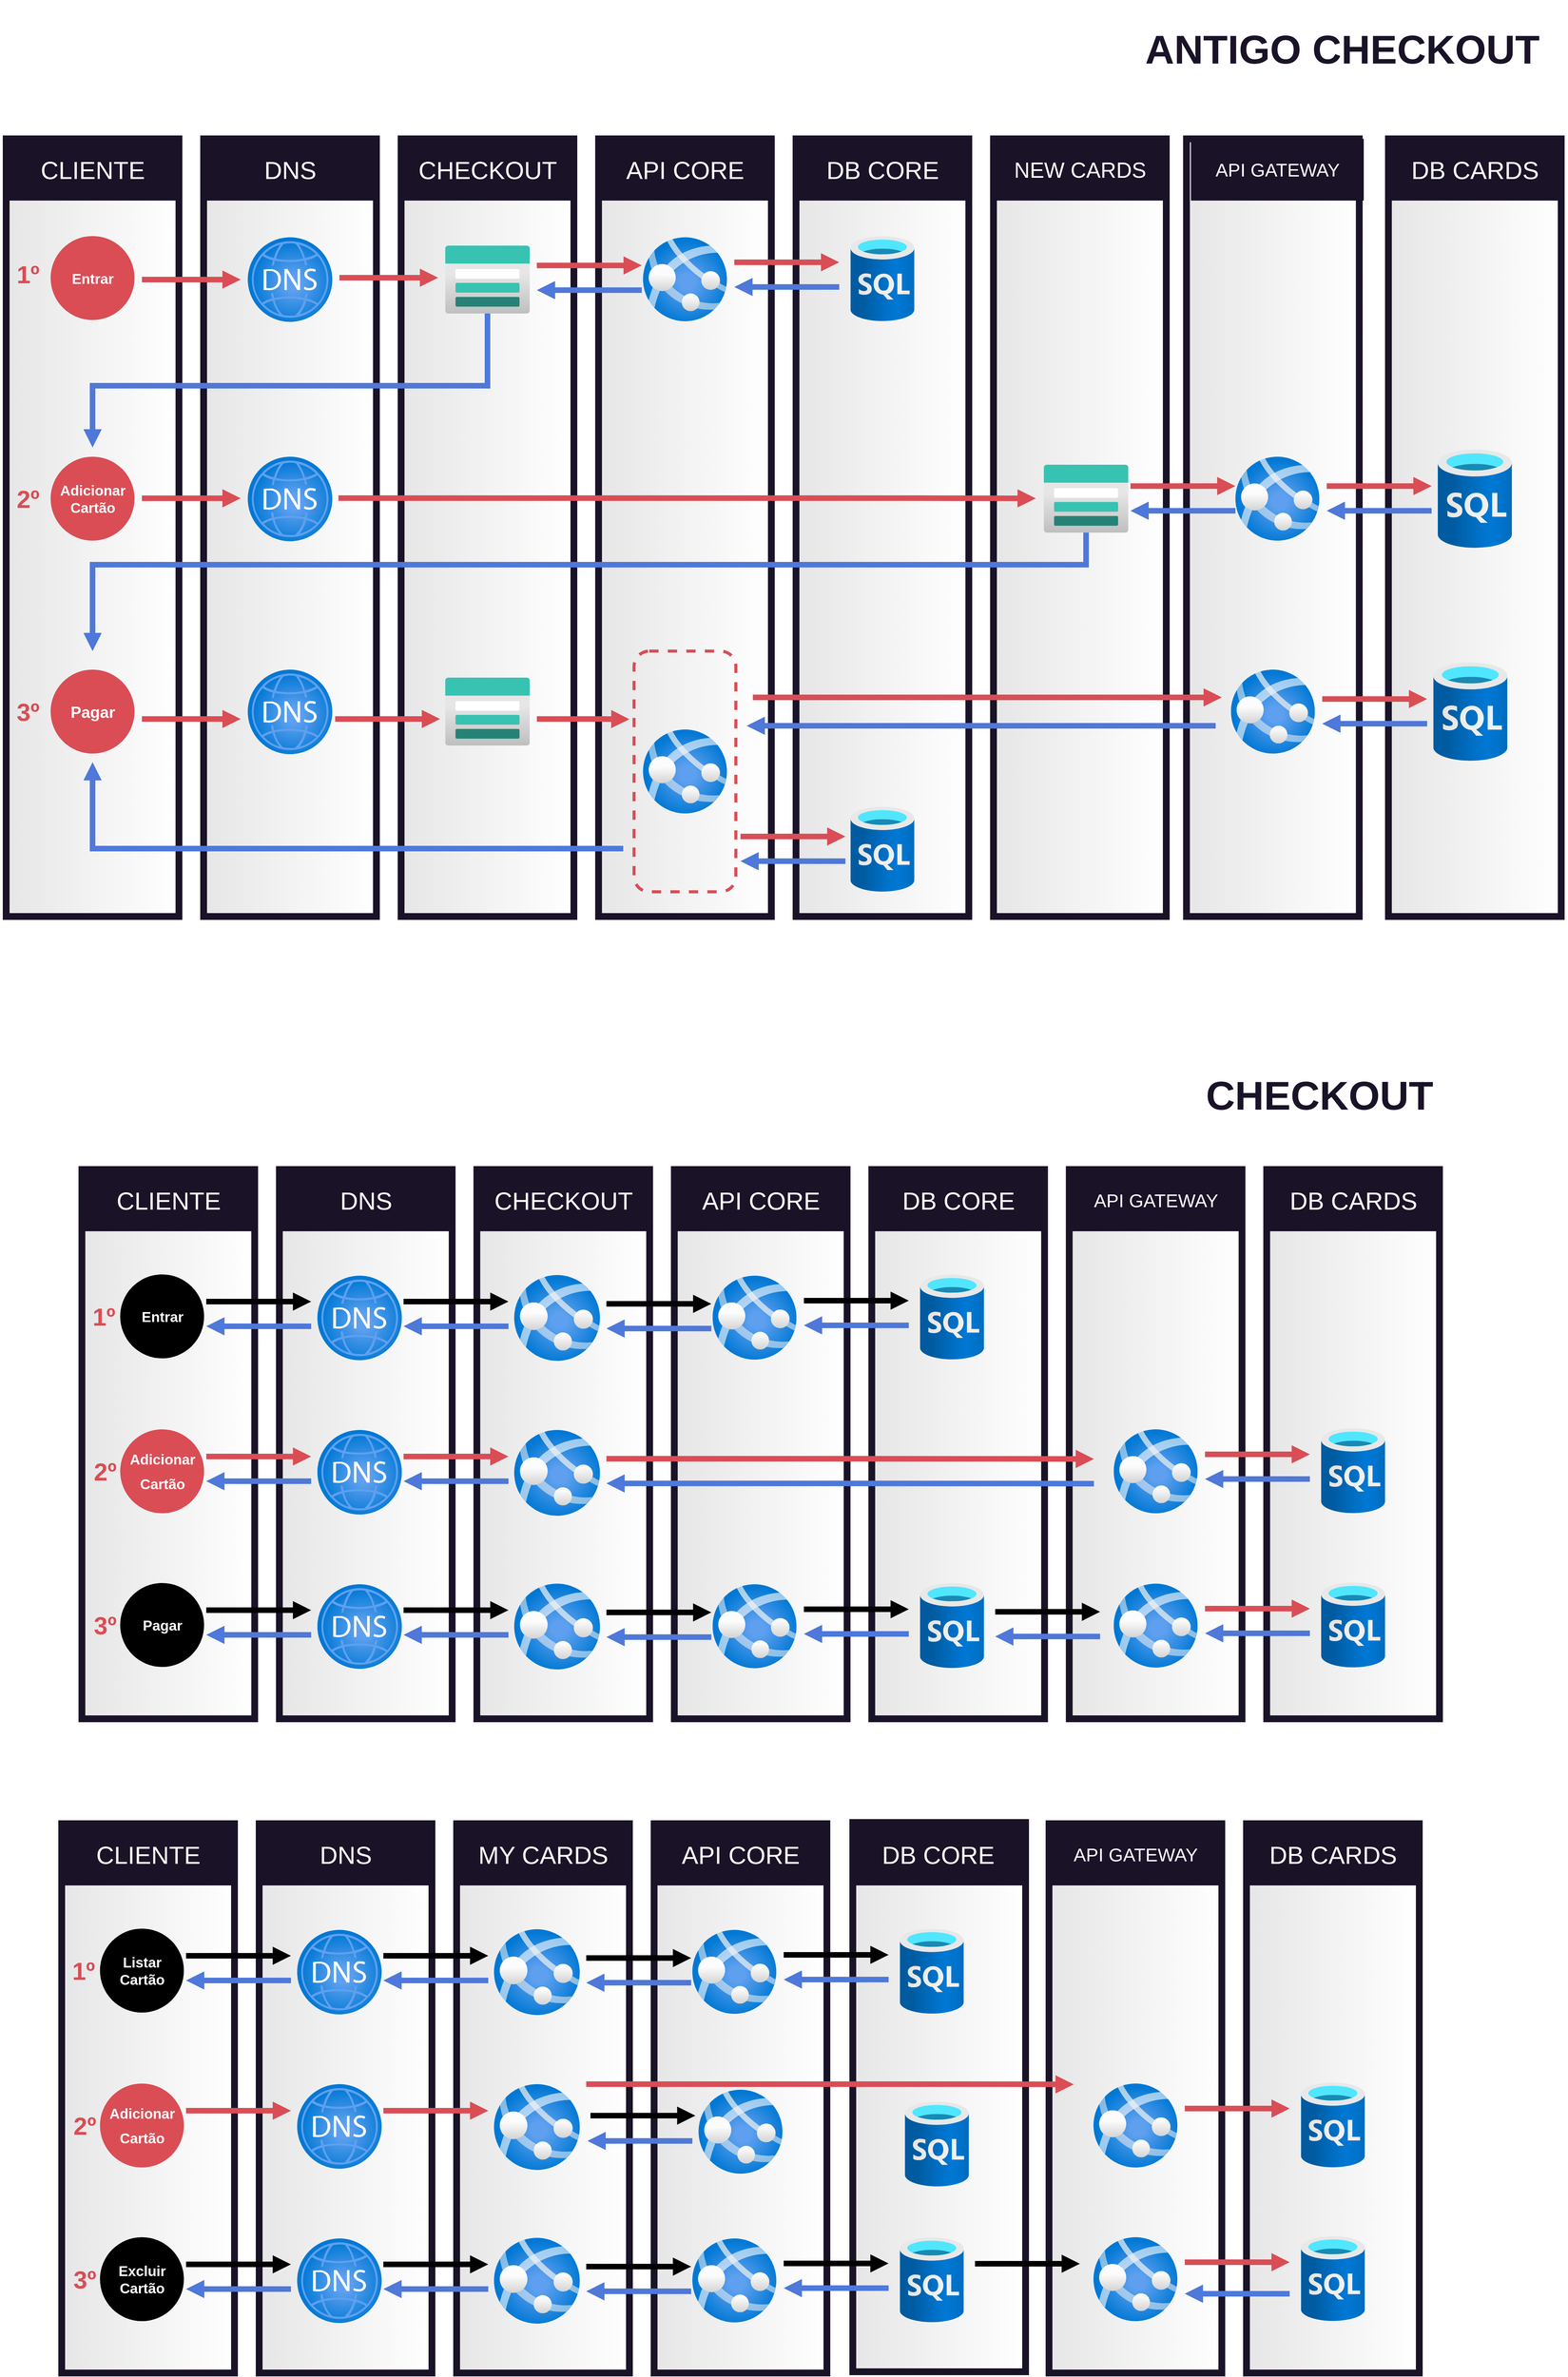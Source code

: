 <mxfile version="14.3.0" type="github">
  <diagram id="f_o0BvziBfYcsVFwPopD" name="Page-1">
    <mxGraphModel dx="3472" dy="2240" grid="0" gridSize="10" guides="1" tooltips="1" connect="1" arrows="1" fold="1" page="0" pageScale="1" pageWidth="1169" pageHeight="827" math="0" shadow="0">
      <root>
        <mxCell id="0" />
        <mxCell id="1" parent="0" />
        <mxCell id="vXBK9l9yCr8DbJ2hp1-x-86" value="" style="rounded=0;whiteSpace=wrap;html=1;strokeColor=#1A1328;strokeWidth=11;gradientDirection=east;gradientColor=#FFFFFF;fillColor=#E6E6E6;" parent="1" vertex="1">
          <mxGeometry x="2122.75" y="1890" width="280" height="890" as="geometry" />
        </mxCell>
        <mxCell id="vXBK9l9yCr8DbJ2hp1-x-85" value="" style="rounded=0;whiteSpace=wrap;html=1;strokeColor=#1A1328;strokeWidth=11;gradientDirection=east;gradientColor=#FFFFFF;fillColor=#E6E6E6;" parent="1" vertex="1">
          <mxGeometry x="1802.75" y="1890" width="280" height="890" as="geometry" />
        </mxCell>
        <mxCell id="vXBK9l9yCr8DbJ2hp1-x-83" value="" style="rounded=0;whiteSpace=wrap;html=1;strokeColor=#1A1328;strokeWidth=11;gradientDirection=east;gradientColor=#FFFFFF;fillColor=#E6E6E6;" parent="1" vertex="1">
          <mxGeometry x="1482.75" y="1890" width="280" height="890" as="geometry" />
        </mxCell>
        <mxCell id="vXBK9l9yCr8DbJ2hp1-x-81" value="" style="rounded=0;whiteSpace=wrap;html=1;strokeColor=#1A1328;strokeWidth=11;gradientDirection=east;gradientColor=#FFFFFF;fillColor=#E6E6E6;" parent="1" vertex="1">
          <mxGeometry x="1162.75" y="1890" width="280" height="890" as="geometry" />
        </mxCell>
        <mxCell id="vXBK9l9yCr8DbJ2hp1-x-80" value="" style="rounded=0;whiteSpace=wrap;html=1;strokeColor=#1A1328;strokeWidth=11;gradientDirection=east;gradientColor=#FFFFFF;fillColor=#E6E6E6;" parent="1" vertex="1">
          <mxGeometry x="842.75" y="1890" width="280" height="890" as="geometry" />
        </mxCell>
        <mxCell id="vXBK9l9yCr8DbJ2hp1-x-79" value="" style="rounded=0;whiteSpace=wrap;html=1;strokeColor=#1A1328;strokeWidth=11;gradientDirection=east;gradientColor=#FFFFFF;fillColor=#E6E6E6;" parent="1" vertex="1">
          <mxGeometry x="522.75" y="1890" width="280" height="890" as="geometry" />
        </mxCell>
        <mxCell id="vXBK9l9yCr8DbJ2hp1-x-78" value="" style="rounded=0;whiteSpace=wrap;html=1;strokeColor=#1A1328;strokeWidth=11;gradientDirection=east;gradientColor=#FFFFFF;fillColor=#E6E6E6;" parent="1" vertex="1">
          <mxGeometry x="202.75" y="1890" width="280" height="890" as="geometry" />
        </mxCell>
        <mxCell id="vXBK9l9yCr8DbJ2hp1-x-25" value="" style="rounded=0;whiteSpace=wrap;html=1;strokeColor=#1A1328;strokeWidth=11;gradientDirection=east;gradientColor=#FFFFFF;fillColor=#E6E6E6;" parent="1" vertex="1">
          <mxGeometry x="2320" y="220" width="280" height="1260" as="geometry" />
        </mxCell>
        <mxCell id="vXBK9l9yCr8DbJ2hp1-x-24" value="" style="rounded=0;whiteSpace=wrap;html=1;strokeColor=#1A1328;strokeWidth=11;gradientDirection=east;gradientColor=#FFFFFF;fillColor=#E6E6E6;" parent="1" vertex="1">
          <mxGeometry x="1992.75" y="220" width="280" height="1260" as="geometry" />
        </mxCell>
        <mxCell id="vXBK9l9yCr8DbJ2hp1-x-21" value="" style="rounded=0;whiteSpace=wrap;html=1;strokeColor=#1A1328;strokeWidth=11;gradientDirection=east;gradientColor=#FFFFFF;fillColor=#E6E6E6;" parent="1" vertex="1">
          <mxGeometry x="1680" y="220" width="280" height="1260" as="geometry" />
        </mxCell>
        <mxCell id="vXBK9l9yCr8DbJ2hp1-x-19" value="" style="rounded=0;whiteSpace=wrap;html=1;strokeColor=#1A1328;strokeWidth=11;gradientDirection=east;gradientColor=#FFFFFF;fillColor=#E6E6E6;" parent="1" vertex="1">
          <mxGeometry x="1360" y="220" width="280" height="1260" as="geometry" />
        </mxCell>
        <mxCell id="vXBK9l9yCr8DbJ2hp1-x-18" value="" style="rounded=0;whiteSpace=wrap;html=1;strokeColor=#1A1328;strokeWidth=11;gradientDirection=east;gradientColor=#FFFFFF;fillColor=#E6E6E6;" parent="1" vertex="1">
          <mxGeometry x="1040" y="220" width="280" height="1260" as="geometry" />
        </mxCell>
        <mxCell id="vXBK9l9yCr8DbJ2hp1-x-17" value="" style="rounded=0;whiteSpace=wrap;html=1;strokeColor=#1A1328;strokeWidth=11;gradientDirection=east;gradientColor=#FFFFFF;fillColor=#E6E6E6;" parent="1" vertex="1">
          <mxGeometry x="720" y="220" width="280" height="1260" as="geometry" />
        </mxCell>
        <mxCell id="vXBK9l9yCr8DbJ2hp1-x-10" value="" style="rounded=0;whiteSpace=wrap;html=1;strokeColor=#1A1328;strokeWidth=11;gradientDirection=east;gradientColor=#FFFFFF;fillColor=#E6E6E6;" parent="1" vertex="1">
          <mxGeometry x="400" y="220" width="280" height="1260" as="geometry" />
        </mxCell>
        <mxCell id="3HDrs7TiIz97HyeVfw63-21" value="" style="group" parent="1" vertex="1" connectable="0">
          <mxGeometry x="80" y="220" width="280" height="1260" as="geometry" />
        </mxCell>
        <mxCell id="vXBK9l9yCr8DbJ2hp1-x-9" value="" style="rounded=0;whiteSpace=wrap;html=1;strokeColor=#1A1328;strokeWidth=11;gradientDirection=east;gradientColor=#FFFFFF;fillColor=#E6E6E6;" parent="3HDrs7TiIz97HyeVfw63-21" vertex="1">
          <mxGeometry width="280" height="1260" as="geometry" />
        </mxCell>
        <mxCell id="3HDrs7TiIz97HyeVfw63-8" value="" style="rounded=0;whiteSpace=wrap;html=1;strokeColor=none;fillColor=#1a1328;" parent="3HDrs7TiIz97HyeVfw63-21" vertex="1">
          <mxGeometry width="280" height="100" as="geometry" />
        </mxCell>
        <mxCell id="3HDrs7TiIz97HyeVfw63-1" value="&lt;blockquote&gt;&lt;font style=&quot;font-size: 40px&quot; color=&quot;#ffffff&quot;&gt;CLIENTE&lt;/font&gt;&lt;/blockquote&gt;" style="text;html=1;align=center;verticalAlign=middle;resizable=0;points=[];autosize=1;" parent="3HDrs7TiIz97HyeVfw63-21" vertex="1">
          <mxGeometry x="10" y="25" width="260" height="50" as="geometry" />
        </mxCell>
        <mxCell id="KzzJCXppMp0--s7cKcIQ-2" value="&lt;p&gt;&lt;span style=&quot;font-size: 40px&quot;&gt;&lt;font color=&quot;#da4d55&quot;&gt;&lt;b&gt;1º&lt;/b&gt;&lt;/font&gt;&lt;/span&gt;&lt;/p&gt;" style="text;html=1;align=center;verticalAlign=middle;resizable=0;points=[];autosize=1;" parent="3HDrs7TiIz97HyeVfw63-21" vertex="1">
          <mxGeometry x="10" y="194" width="50" height="50" as="geometry" />
        </mxCell>
        <mxCell id="vXBK9l9yCr8DbJ2hp1-x-8" value="&lt;p&gt;&lt;span style=&quot;font-size: 40px&quot;&gt;&lt;font color=&quot;#da4d55&quot;&gt;&lt;b&gt;3º&lt;/b&gt;&lt;/font&gt;&lt;/span&gt;&lt;/p&gt;" style="text;html=1;align=center;verticalAlign=middle;resizable=0;points=[];autosize=1;" parent="3HDrs7TiIz97HyeVfw63-21" vertex="1">
          <mxGeometry x="10" y="903" width="50" height="50" as="geometry" />
        </mxCell>
        <mxCell id="vXBK9l9yCr8DbJ2hp1-x-5" value="" style="group" parent="1" vertex="1" connectable="0">
          <mxGeometry x="232.75" y="2060" width="200" height="136" as="geometry" />
        </mxCell>
        <mxCell id="vXBK9l9yCr8DbJ2hp1-x-6" value="" style="ellipse;whiteSpace=wrap;html=1;aspect=fixed;strokeColor=none;fillColor=#000000;" parent="vXBK9l9yCr8DbJ2hp1-x-5" vertex="1">
          <mxGeometry x="32" width="136" height="136" as="geometry" />
        </mxCell>
        <mxCell id="vXBK9l9yCr8DbJ2hp1-x-7" value="&lt;blockquote&gt;&lt;font color=&quot;#ffffff&quot;&gt;&lt;span style=&quot;font-size: 23px&quot;&gt;&lt;b&gt;Entrar&lt;/b&gt;&lt;/span&gt;&lt;/font&gt;&lt;/blockquote&gt;" style="text;html=1;align=center;verticalAlign=middle;resizable=0;points=[];autosize=1;" parent="vXBK9l9yCr8DbJ2hp1-x-5" vertex="1">
          <mxGeometry x="20" y="44" width="160" height="50" as="geometry" />
        </mxCell>
        <mxCell id="aMvKOuap34xrqxoU1A8s-1" value="" style="group" parent="1" vertex="1" connectable="0">
          <mxGeometry x="120" y="377.5" width="200" height="136" as="geometry" />
        </mxCell>
        <mxCell id="aMvKOuap34xrqxoU1A8s-2" value="" style="ellipse;whiteSpace=wrap;html=1;aspect=fixed;fillColor=#DA4D55;strokeColor=none;" parent="aMvKOuap34xrqxoU1A8s-1" vertex="1">
          <mxGeometry x="32" width="136" height="136" as="geometry" />
        </mxCell>
        <mxCell id="aMvKOuap34xrqxoU1A8s-3" value="&lt;blockquote&gt;&lt;font color=&quot;#ffffff&quot;&gt;&lt;span style=&quot;font-size: 23px&quot;&gt;&lt;b&gt;Entrar&lt;/b&gt;&lt;/span&gt;&lt;/font&gt;&lt;/blockquote&gt;" style="text;html=1;align=center;verticalAlign=middle;resizable=0;points=[];autosize=1;" parent="aMvKOuap34xrqxoU1A8s-1" vertex="1">
          <mxGeometry x="20" y="44" width="160" height="50" as="geometry" />
        </mxCell>
        <mxCell id="KzzJCXppMp0--s7cKcIQ-30" value="" style="rounded=1;whiteSpace=wrap;html=1;gradientColor=none;fillColor=none;dashed=1;strokeColor=#DA4D55;strokeWidth=5;glass=0;" parent="1" vertex="1">
          <mxGeometry x="1097.5" y="1050" width="165" height="390" as="geometry" />
        </mxCell>
        <mxCell id="3HDrs7TiIz97HyeVfw63-12" value="" style="shape=image;imageAspect=0;aspect=fixed;verticalLabelPosition=bottom;verticalAlign=top;image=https://encrypted-tbn0.gstatic.com/images?q=tbn:ANd9GcRmZmVbQkiHEiLqcfqpbLFbAjQ5cH3HpS4ydA&amp;usqp=CAU;" parent="1" vertex="1">
          <mxGeometry x="70" y="-5" width="370.91" height="160" as="geometry" />
        </mxCell>
        <mxCell id="3HDrs7TiIz97HyeVfw63-22" value="" style="group" parent="1" vertex="1" connectable="0">
          <mxGeometry x="400" y="220" width="280" height="100" as="geometry" />
        </mxCell>
        <mxCell id="3HDrs7TiIz97HyeVfw63-14" value="" style="rounded=0;whiteSpace=wrap;html=1;strokeColor=none;fillColor=#1a1328;" parent="3HDrs7TiIz97HyeVfw63-22" vertex="1">
          <mxGeometry width="280" height="100" as="geometry" />
        </mxCell>
        <mxCell id="3HDrs7TiIz97HyeVfw63-2" value="&lt;blockquote&gt;&lt;span style=&quot;font-size: 40px&quot;&gt;&lt;font color=&quot;#ffffff&quot;&gt;DNS&lt;/font&gt;&lt;/span&gt;&lt;/blockquote&gt;" style="text;html=1;align=center;verticalAlign=middle;resizable=0;points=[];autosize=1;" parent="3HDrs7TiIz97HyeVfw63-22" vertex="1">
          <mxGeometry x="50" y="25" width="180" height="50" as="geometry" />
        </mxCell>
        <mxCell id="3HDrs7TiIz97HyeVfw63-23" value="" style="group" parent="1" vertex="1" connectable="0">
          <mxGeometry x="700" y="220" width="320" height="100" as="geometry" />
        </mxCell>
        <mxCell id="3HDrs7TiIz97HyeVfw63-15" value="" style="rounded=0;whiteSpace=wrap;html=1;strokeColor=none;fillColor=#1a1328;" parent="3HDrs7TiIz97HyeVfw63-23" vertex="1">
          <mxGeometry x="20" width="280" height="100" as="geometry" />
        </mxCell>
        <mxCell id="3HDrs7TiIz97HyeVfw63-3" value="&lt;blockquote&gt;&lt;font style=&quot;font-size: 40px&quot; color=&quot;#ffffff&quot;&gt;CHECKOUT&lt;/font&gt;&lt;/blockquote&gt;" style="text;html=1;align=center;verticalAlign=middle;resizable=0;points=[];autosize=1;" parent="3HDrs7TiIz97HyeVfw63-23" vertex="1">
          <mxGeometry y="25" width="320" height="50" as="geometry" />
        </mxCell>
        <mxCell id="3HDrs7TiIz97HyeVfw63-24" value="" style="group" parent="1" vertex="1" connectable="0">
          <mxGeometry x="1035" y="220" width="290" height="100" as="geometry" />
        </mxCell>
        <mxCell id="3HDrs7TiIz97HyeVfw63-16" value="" style="rounded=0;whiteSpace=wrap;html=1;strokeColor=none;fillColor=#1a1328;" parent="3HDrs7TiIz97HyeVfw63-24" vertex="1">
          <mxGeometry x="5" width="280" height="100" as="geometry" />
        </mxCell>
        <mxCell id="3HDrs7TiIz97HyeVfw63-4" value="&lt;blockquote&gt;&lt;font style=&quot;font-size: 40px&quot; color=&quot;#ffffff&quot;&gt;API CORE&lt;/font&gt;&lt;/blockquote&gt;" style="text;html=1;align=center;verticalAlign=middle;resizable=0;points=[];autosize=1;" parent="3HDrs7TiIz97HyeVfw63-24" vertex="1">
          <mxGeometry y="25" width="290" height="50" as="geometry" />
        </mxCell>
        <mxCell id="3HDrs7TiIz97HyeVfw63-25" value="" style="group" parent="1" vertex="1" connectable="0">
          <mxGeometry x="1360" y="220" width="280" height="100" as="geometry" />
        </mxCell>
        <mxCell id="3HDrs7TiIz97HyeVfw63-17" value="" style="rounded=0;whiteSpace=wrap;html=1;strokeColor=none;fillColor=#1a1328;" parent="3HDrs7TiIz97HyeVfw63-25" vertex="1">
          <mxGeometry width="280" height="100" as="geometry" />
        </mxCell>
        <mxCell id="3HDrs7TiIz97HyeVfw63-5" value="&lt;blockquote&gt;&lt;font style=&quot;font-size: 40px&quot; color=&quot;#ffffff&quot;&gt;DB CORE&lt;/font&gt;&lt;/blockquote&gt;" style="text;html=1;align=center;verticalAlign=middle;resizable=0;points=[];autosize=1;" parent="3HDrs7TiIz97HyeVfw63-25" vertex="1">
          <mxGeometry y="25" width="280" height="50" as="geometry" />
        </mxCell>
        <mxCell id="3HDrs7TiIz97HyeVfw63-26" value="" style="group" parent="1" vertex="1" connectable="0">
          <mxGeometry x="1990" y="220" width="300" height="100" as="geometry" />
        </mxCell>
        <mxCell id="3HDrs7TiIz97HyeVfw63-18" value="" style="rounded=0;whiteSpace=wrap;html=1;strokeColor=none;fillColor=#1a1328;" parent="3HDrs7TiIz97HyeVfw63-26" vertex="1">
          <mxGeometry x="10" width="280" height="100" as="geometry" />
        </mxCell>
        <mxCell id="3HDrs7TiIz97HyeVfw63-6" value="&lt;blockquote style=&quot;font-size: 30px&quot;&gt;&lt;font color=&quot;#ffffff&quot; style=&quot;font-size: 30px&quot;&gt;API&amp;nbsp;&lt;/font&gt;&lt;span style=&quot;color: rgb(255 , 255 , 255)&quot;&gt;GATEWAY&lt;/span&gt;&lt;/blockquote&gt;" style="text;html=1;align=center;verticalAlign=middle;resizable=0;points=[];autosize=1;" parent="3HDrs7TiIz97HyeVfw63-26" vertex="1">
          <mxGeometry y="10" width="300" height="80" as="geometry" />
        </mxCell>
        <mxCell id="3HDrs7TiIz97HyeVfw63-27" value="" style="group" parent="1" vertex="1" connectable="0">
          <mxGeometry x="2310" y="220" width="300" height="100" as="geometry" />
        </mxCell>
        <mxCell id="3HDrs7TiIz97HyeVfw63-19" value="" style="rounded=0;whiteSpace=wrap;html=1;strokeColor=none;fillColor=#1a1328;" parent="3HDrs7TiIz97HyeVfw63-27" vertex="1">
          <mxGeometry x="10" width="280" height="100" as="geometry" />
        </mxCell>
        <mxCell id="3HDrs7TiIz97HyeVfw63-7" value="&lt;blockquote&gt;&lt;font style=&quot;font-size: 40px&quot; color=&quot;#ffffff&quot;&gt;DB CARDS&lt;/font&gt;&lt;/blockquote&gt;" style="text;html=1;align=center;verticalAlign=middle;resizable=0;points=[];autosize=1;" parent="3HDrs7TiIz97HyeVfw63-27" vertex="1">
          <mxGeometry y="25" width="300" height="50" as="geometry" />
        </mxCell>
        <mxCell id="3HDrs7TiIz97HyeVfw63-43" style="edgeStyle=orthogonalEdgeStyle;rounded=0;orthogonalLoop=1;jettySize=auto;html=1;strokeWidth=9;endArrow=block;endFill=1;strokeColor=#DA4D55;" parent="1" edge="1">
          <mxGeometry relative="1" as="geometry">
            <mxPoint x="300" y="448" as="sourcePoint" />
            <mxPoint x="460" y="448" as="targetPoint" />
          </mxGeometry>
        </mxCell>
        <mxCell id="3HDrs7TiIz97HyeVfw63-30" value="" style="aspect=fixed;html=1;points=[];align=center;image;fontSize=12;image=img/lib/azure2/networking/DNS_Zones.svg;strokeColor=#FFFFFF;fillColor=#1a1328;" parent="1" vertex="1">
          <mxGeometry x="471.5" y="379.5" width="137" height="137" as="geometry" />
        </mxCell>
        <mxCell id="3HDrs7TiIz97HyeVfw63-33" value="" style="aspect=fixed;html=1;points=[];align=center;image;fontSize=12;image=img/lib/azure2/storage/Storage_Accounts.svg;strokeColor=#FFFFFF;fillColor=#1a1328;" parent="1" vertex="1">
          <mxGeometry x="791.25" y="393" width="137.5" height="110" as="geometry" />
        </mxCell>
        <mxCell id="3HDrs7TiIz97HyeVfw63-37" value="" style="aspect=fixed;html=1;points=[];align=center;image;fontSize=12;image=img/lib/azure2/containers/App_Services.svg;strokeColor=#FFFFFF;fillColor=#1a1328;" parent="1" vertex="1">
          <mxGeometry x="1112" y="379.5" width="136" height="136" as="geometry" />
        </mxCell>
        <mxCell id="3HDrs7TiIz97HyeVfw63-39" value="" style="aspect=fixed;html=1;points=[];align=center;image;fontSize=12;image=img/lib/azure2/databases/SQL_Database.svg;strokeColor=#FFFFFF;fillColor=#1A1328;" parent="1" vertex="1">
          <mxGeometry x="1448.25" y="377.5" width="103.5" height="138" as="geometry" />
        </mxCell>
        <mxCell id="3HDrs7TiIz97HyeVfw63-40" value="" style="aspect=fixed;html=1;points=[];align=center;image;fontSize=12;image=img/lib/azure2/containers/App_Services.svg;strokeColor=#FFFFFF;fillColor=#1a1328;" parent="1" vertex="1">
          <mxGeometry x="2072" y="735" width="136" height="136" as="geometry" />
        </mxCell>
        <mxCell id="3HDrs7TiIz97HyeVfw63-42" value="" style="aspect=fixed;html=1;points=[];align=center;image;fontSize=12;image=img/lib/azure2/databases/SQL_Database.svg;strokeColor=#FFFFFF;fillColor=#1A1328;" parent="1" vertex="1">
          <mxGeometry x="2400" y="723" width="120" height="160" as="geometry" />
        </mxCell>
        <mxCell id="3HDrs7TiIz97HyeVfw63-44" style="edgeStyle=orthogonalEdgeStyle;rounded=0;orthogonalLoop=1;jettySize=auto;html=1;strokeWidth=9;endArrow=block;endFill=1;strokeColor=#DA4D55;" parent="1" edge="1">
          <mxGeometry relative="1" as="geometry">
            <mxPoint x="620" y="445" as="sourcePoint" />
            <mxPoint x="780" y="445" as="targetPoint" />
          </mxGeometry>
        </mxCell>
        <mxCell id="3HDrs7TiIz97HyeVfw63-53" style="edgeStyle=orthogonalEdgeStyle;rounded=0;orthogonalLoop=1;jettySize=auto;html=1;strokeWidth=9;endArrow=block;endFill=1;strokeColor=#DA4D55;" parent="1" edge="1">
          <mxGeometry relative="1" as="geometry">
            <mxPoint x="1260" y="420.0" as="sourcePoint" />
            <mxPoint x="1430" y="420.0" as="targetPoint" />
          </mxGeometry>
        </mxCell>
        <mxCell id="3HDrs7TiIz97HyeVfw63-54" style="edgeStyle=orthogonalEdgeStyle;rounded=0;orthogonalLoop=1;jettySize=auto;html=1;strokeWidth=9;endArrow=none;endFill=0;startArrow=block;startFill=1;strokeColor=#4E78DA;" parent="1" edge="1">
          <mxGeometry relative="1" as="geometry">
            <mxPoint x="1260" y="460.0" as="sourcePoint" />
            <mxPoint x="1430" y="460.0" as="targetPoint" />
          </mxGeometry>
        </mxCell>
        <mxCell id="3HDrs7TiIz97HyeVfw63-55" style="edgeStyle=orthogonalEdgeStyle;rounded=0;orthogonalLoop=1;jettySize=auto;html=1;strokeWidth=9;endArrow=block;endFill=1;strokeColor=#DA4D55;" parent="1" edge="1">
          <mxGeometry relative="1" as="geometry">
            <mxPoint x="940" y="425.16" as="sourcePoint" />
            <mxPoint x="1110" y="425.16" as="targetPoint" />
          </mxGeometry>
        </mxCell>
        <mxCell id="3HDrs7TiIz97HyeVfw63-56" style="edgeStyle=orthogonalEdgeStyle;rounded=0;orthogonalLoop=1;jettySize=auto;html=1;strokeWidth=9;endArrow=none;endFill=0;startArrow=block;startFill=1;strokeColor=#4E78DA;" parent="1" edge="1">
          <mxGeometry relative="1" as="geometry">
            <mxPoint x="940" y="465.16" as="sourcePoint" />
            <mxPoint x="1110" y="465.16" as="targetPoint" />
          </mxGeometry>
        </mxCell>
        <mxCell id="KzzJCXppMp0--s7cKcIQ-1" style="edgeStyle=orthogonalEdgeStyle;rounded=0;orthogonalLoop=1;jettySize=auto;html=1;strokeWidth=9;endArrow=none;endFill=0;startArrow=block;startFill=1;strokeColor=#4E78DA;" parent="1" target="3HDrs7TiIz97HyeVfw63-33" edge="1">
          <mxGeometry relative="1" as="geometry">
            <mxPoint x="220" y="720" as="sourcePoint" />
            <mxPoint x="880" y="560.0" as="targetPoint" />
            <Array as="points">
              <mxPoint x="220" y="620" />
              <mxPoint x="860" y="620" />
            </Array>
          </mxGeometry>
        </mxCell>
        <mxCell id="KzzJCXppMp0--s7cKcIQ-6" style="edgeStyle=orthogonalEdgeStyle;rounded=0;orthogonalLoop=1;jettySize=auto;html=1;strokeWidth=9;endArrow=block;endFill=1;strokeColor=#DA4D55;" parent="1" edge="1">
          <mxGeometry relative="1" as="geometry">
            <mxPoint x="618.5" y="802.07" as="sourcePoint" />
            <mxPoint x="1748.5" y="802.57" as="targetPoint" />
            <Array as="points">
              <mxPoint x="1558.5" y="802.57" />
              <mxPoint x="1558.5" y="802.57" />
            </Array>
          </mxGeometry>
        </mxCell>
        <mxCell id="KzzJCXppMp0--s7cKcIQ-8" value="" style="group" parent="1" vertex="1" connectable="0">
          <mxGeometry x="1670" y="220" width="320" height="100" as="geometry" />
        </mxCell>
        <mxCell id="KzzJCXppMp0--s7cKcIQ-9" value="" style="rounded=0;whiteSpace=wrap;html=1;strokeColor=none;fillColor=#1a1328;" parent="KzzJCXppMp0--s7cKcIQ-8" vertex="1">
          <mxGeometry x="10" width="280" height="100" as="geometry" />
        </mxCell>
        <mxCell id="KzzJCXppMp0--s7cKcIQ-10" value="&lt;blockquote&gt;&lt;font color=&quot;#ffffff&quot; style=&quot;font-size: 35px&quot;&gt;NEW CARDS&lt;/font&gt;&lt;/blockquote&gt;" style="text;html=1;align=center;verticalAlign=middle;resizable=0;points=[];autosize=1;" parent="KzzJCXppMp0--s7cKcIQ-8" vertex="1">
          <mxGeometry x="-5" y="25" width="310" height="50" as="geometry" />
        </mxCell>
        <mxCell id="KzzJCXppMp0--s7cKcIQ-11" value="" style="aspect=fixed;html=1;points=[];align=center;image;fontSize=12;image=img/lib/azure2/storage/Storage_Accounts.svg;strokeColor=#FFFFFF;fillColor=#1a1328;" parent="1" vertex="1">
          <mxGeometry x="1761.25" y="748" width="137.5" height="110" as="geometry" />
        </mxCell>
        <mxCell id="KzzJCXppMp0--s7cKcIQ-12" style="edgeStyle=orthogonalEdgeStyle;rounded=0;orthogonalLoop=1;jettySize=auto;html=1;strokeWidth=9;endArrow=block;endFill=1;strokeColor=#DA4D55;" parent="1" edge="1">
          <mxGeometry relative="1" as="geometry">
            <mxPoint x="2220" y="782.58" as="sourcePoint" />
            <mxPoint x="2390" y="782.58" as="targetPoint" />
          </mxGeometry>
        </mxCell>
        <mxCell id="KzzJCXppMp0--s7cKcIQ-13" style="edgeStyle=orthogonalEdgeStyle;rounded=0;orthogonalLoop=1;jettySize=auto;html=1;strokeWidth=9;endArrow=none;endFill=0;startArrow=block;startFill=1;strokeColor=#4E78DA;" parent="1" edge="1">
          <mxGeometry relative="1" as="geometry">
            <mxPoint x="2220" y="822.58" as="sourcePoint" />
            <mxPoint x="2390" y="822.58" as="targetPoint" />
          </mxGeometry>
        </mxCell>
        <mxCell id="KzzJCXppMp0--s7cKcIQ-14" style="edgeStyle=orthogonalEdgeStyle;rounded=0;orthogonalLoop=1;jettySize=auto;html=1;strokeWidth=9;endArrow=block;endFill=1;strokeColor=#DA4D55;" parent="1" edge="1">
          <mxGeometry relative="1" as="geometry">
            <mxPoint x="1902" y="782.58" as="sourcePoint" />
            <mxPoint x="2072" y="782.58" as="targetPoint" />
          </mxGeometry>
        </mxCell>
        <mxCell id="KzzJCXppMp0--s7cKcIQ-15" style="edgeStyle=orthogonalEdgeStyle;rounded=0;orthogonalLoop=1;jettySize=auto;html=1;strokeWidth=9;endArrow=none;endFill=0;startArrow=block;startFill=1;strokeColor=#4E78DA;" parent="1" edge="1">
          <mxGeometry relative="1" as="geometry">
            <mxPoint x="1902" y="822.58" as="sourcePoint" />
            <mxPoint x="2072" y="822.58" as="targetPoint" />
          </mxGeometry>
        </mxCell>
        <mxCell id="KzzJCXppMp0--s7cKcIQ-16" style="edgeStyle=orthogonalEdgeStyle;rounded=0;orthogonalLoop=1;jettySize=auto;html=1;strokeWidth=9;endArrow=none;endFill=0;startArrow=block;startFill=1;strokeColor=#4E78DA;" parent="1" target="KzzJCXppMp0--s7cKcIQ-11" edge="1">
          <mxGeometry relative="1" as="geometry">
            <mxPoint x="220" y="1050" as="sourcePoint" />
            <mxPoint x="1820" y="860" as="targetPoint" />
            <Array as="points">
              <mxPoint x="220" y="910" />
              <mxPoint x="1830" y="910" />
            </Array>
          </mxGeometry>
        </mxCell>
        <mxCell id="KzzJCXppMp0--s7cKcIQ-17" value="" style="aspect=fixed;html=1;points=[];align=center;image;fontSize=12;image=img/lib/azure2/networking/DNS_Zones.svg;strokeColor=#FFFFFF;fillColor=#1a1328;" parent="1" vertex="1">
          <mxGeometry x="471.5" y="735" width="137" height="137" as="geometry" />
        </mxCell>
        <mxCell id="KzzJCXppMp0--s7cKcIQ-18" style="edgeStyle=orthogonalEdgeStyle;rounded=0;orthogonalLoop=1;jettySize=auto;html=1;strokeWidth=9;endArrow=block;endFill=1;strokeColor=#DA4D55;" parent="1" edge="1">
          <mxGeometry relative="1" as="geometry">
            <mxPoint x="300" y="802.41" as="sourcePoint" />
            <mxPoint x="460" y="802.41" as="targetPoint" />
          </mxGeometry>
        </mxCell>
        <mxCell id="KzzJCXppMp0--s7cKcIQ-21" value="" style="group" parent="1" vertex="1" connectable="0">
          <mxGeometry x="120" y="735" width="200" height="136" as="geometry" />
        </mxCell>
        <mxCell id="KzzJCXppMp0--s7cKcIQ-3" value="" style="ellipse;whiteSpace=wrap;html=1;aspect=fixed;fillColor=#DA4D55;strokeColor=none;" parent="KzzJCXppMp0--s7cKcIQ-21" vertex="1">
          <mxGeometry x="32" width="136" height="136" as="geometry" />
        </mxCell>
        <mxCell id="KzzJCXppMp0--s7cKcIQ-20" value="&lt;blockquote&gt;&lt;font style=&quot;font-size: 23px&quot; color=&quot;#ffffff&quot;&gt;&lt;b&gt;Adicionar&lt;br&gt;Cartão&lt;/b&gt;&lt;/font&gt;&lt;/blockquote&gt;" style="text;html=1;align=center;verticalAlign=middle;resizable=0;points=[];autosize=1;" parent="KzzJCXppMp0--s7cKcIQ-21" vertex="1">
          <mxGeometry y="34" width="200" height="70" as="geometry" />
        </mxCell>
        <mxCell id="KzzJCXppMp0--s7cKcIQ-4" value="&lt;p&gt;&lt;span style=&quot;font-size: 40px&quot;&gt;&lt;font color=&quot;#da4d55&quot;&gt;&lt;b&gt;2º&lt;/b&gt;&lt;/font&gt;&lt;/span&gt;&lt;/p&gt;" style="text;html=1;align=center;verticalAlign=middle;resizable=0;points=[];autosize=1;" parent="KzzJCXppMp0--s7cKcIQ-21" vertex="1">
          <mxGeometry x="-30" y="43" width="50" height="50" as="geometry" />
        </mxCell>
        <mxCell id="KzzJCXppMp0--s7cKcIQ-23" value="" style="group" parent="1" vertex="1" connectable="0">
          <mxGeometry x="120" y="1080" width="200" height="136" as="geometry" />
        </mxCell>
        <mxCell id="KzzJCXppMp0--s7cKcIQ-24" value="" style="ellipse;whiteSpace=wrap;html=1;aspect=fixed;fillColor=#DA4D55;strokeColor=none;" parent="KzzJCXppMp0--s7cKcIQ-23" vertex="1">
          <mxGeometry x="32" width="136" height="136" as="geometry" />
        </mxCell>
        <mxCell id="KzzJCXppMp0--s7cKcIQ-25" value="&lt;blockquote&gt;&lt;font color=&quot;#ffffff&quot; size=&quot;1&quot;&gt;&lt;b style=&quot;font-size: 26px&quot;&gt;Pagar&lt;/b&gt;&lt;/font&gt;&lt;/blockquote&gt;" style="text;html=1;align=center;verticalAlign=middle;resizable=0;points=[];autosize=1;" parent="KzzJCXppMp0--s7cKcIQ-23" vertex="1">
          <mxGeometry x="15" y="44" width="170" height="50" as="geometry" />
        </mxCell>
        <mxCell id="KzzJCXppMp0--s7cKcIQ-26" value="" style="aspect=fixed;html=1;points=[];align=center;image;fontSize=12;image=img/lib/azure2/networking/DNS_Zones.svg;strokeColor=#FFFFFF;fillColor=#1a1328;" parent="1" vertex="1">
          <mxGeometry x="471.5" y="1080" width="137" height="137" as="geometry" />
        </mxCell>
        <mxCell id="KzzJCXppMp0--s7cKcIQ-27" value="" style="aspect=fixed;html=1;points=[];align=center;image;fontSize=12;image=img/lib/azure2/storage/Storage_Accounts.svg;strokeColor=#FFFFFF;fillColor=#1a1328;" parent="1" vertex="1">
          <mxGeometry x="791.25" y="1093" width="137.5" height="110" as="geometry" />
        </mxCell>
        <mxCell id="KzzJCXppMp0--s7cKcIQ-29" value="" style="aspect=fixed;html=1;points=[];align=center;image;fontSize=12;image=img/lib/azure2/containers/App_Services.svg;strokeColor=#FFFFFF;fillColor=#1a1328;" parent="1" vertex="1">
          <mxGeometry x="1112" y="1177" width="136" height="136" as="geometry" />
        </mxCell>
        <mxCell id="KzzJCXppMp0--s7cKcIQ-32" value="" style="aspect=fixed;html=1;points=[];align=center;image;fontSize=12;image=img/lib/azure2/databases/SQL_Database.svg;strokeColor=#FFFFFF;fillColor=#1A1328;" parent="1" vertex="1">
          <mxGeometry x="1448.25" y="1302" width="103.5" height="138" as="geometry" />
        </mxCell>
        <mxCell id="KzzJCXppMp0--s7cKcIQ-33" style="edgeStyle=orthogonalEdgeStyle;rounded=0;orthogonalLoop=1;jettySize=auto;html=1;strokeWidth=9;endArrow=block;endFill=1;strokeColor=#DA4D55;" parent="1" edge="1">
          <mxGeometry relative="1" as="geometry">
            <mxPoint x="1270" y="1350.41" as="sourcePoint" />
            <mxPoint x="1440" y="1350.41" as="targetPoint" />
          </mxGeometry>
        </mxCell>
        <mxCell id="KzzJCXppMp0--s7cKcIQ-34" style="edgeStyle=orthogonalEdgeStyle;rounded=0;orthogonalLoop=1;jettySize=auto;html=1;strokeWidth=9;endArrow=none;endFill=0;startArrow=block;startFill=1;strokeColor=#4E78DA;" parent="1" edge="1">
          <mxGeometry relative="1" as="geometry">
            <mxPoint x="1270" y="1390.41" as="sourcePoint" />
            <mxPoint x="1440" y="1390.41" as="targetPoint" />
          </mxGeometry>
        </mxCell>
        <mxCell id="KzzJCXppMp0--s7cKcIQ-35" style="edgeStyle=orthogonalEdgeStyle;rounded=0;orthogonalLoop=1;jettySize=auto;html=1;strokeWidth=9;endArrow=block;endFill=1;strokeColor=#DA4D55;" parent="1" edge="1">
          <mxGeometry relative="1" as="geometry">
            <mxPoint x="300" y="1160.0" as="sourcePoint" />
            <mxPoint x="460" y="1160.0" as="targetPoint" />
          </mxGeometry>
        </mxCell>
        <mxCell id="KzzJCXppMp0--s7cKcIQ-36" value="" style="aspect=fixed;html=1;points=[];align=center;image;fontSize=12;image=img/lib/azure2/containers/App_Services.svg;strokeColor=#FFFFFF;fillColor=#1a1328;" parent="1" vertex="1">
          <mxGeometry x="2064.75" y="1080" width="136" height="136" as="geometry" />
        </mxCell>
        <mxCell id="KzzJCXppMp0--s7cKcIQ-37" value="" style="aspect=fixed;html=1;points=[];align=center;image;fontSize=12;image=img/lib/azure2/databases/SQL_Database.svg;strokeColor=#FFFFFF;fillColor=#1A1328;" parent="1" vertex="1">
          <mxGeometry x="2392.75" y="1068" width="120" height="160" as="geometry" />
        </mxCell>
        <mxCell id="KzzJCXppMp0--s7cKcIQ-39" style="edgeStyle=orthogonalEdgeStyle;rounded=0;orthogonalLoop=1;jettySize=auto;html=1;strokeWidth=9;endArrow=block;endFill=1;strokeColor=#DA4D55;" parent="1" edge="1">
          <mxGeometry relative="1" as="geometry">
            <mxPoint x="2212.75" y="1127.58" as="sourcePoint" />
            <mxPoint x="2382.75" y="1127.58" as="targetPoint" />
          </mxGeometry>
        </mxCell>
        <mxCell id="KzzJCXppMp0--s7cKcIQ-40" style="edgeStyle=orthogonalEdgeStyle;rounded=0;orthogonalLoop=1;jettySize=auto;html=1;strokeWidth=9;endArrow=none;endFill=0;startArrow=block;startFill=1;strokeColor=#4E78DA;" parent="1" edge="1">
          <mxGeometry relative="1" as="geometry">
            <mxPoint x="2212.75" y="1167.58" as="sourcePoint" />
            <mxPoint x="2382.75" y="1167.58" as="targetPoint" />
          </mxGeometry>
        </mxCell>
        <mxCell id="KzzJCXppMp0--s7cKcIQ-43" style="edgeStyle=orthogonalEdgeStyle;rounded=0;orthogonalLoop=1;jettySize=auto;html=1;strokeWidth=9;endArrow=block;endFill=1;strokeColor=#DA4D55;" parent="1" edge="1">
          <mxGeometry relative="1" as="geometry">
            <mxPoint x="1290" y="1125" as="sourcePoint" />
            <mxPoint x="2050" y="1125" as="targetPoint" />
            <Array as="points">
              <mxPoint x="1555" y="1125.17" />
              <mxPoint x="1555" y="1125.17" />
            </Array>
          </mxGeometry>
        </mxCell>
        <mxCell id="KzzJCXppMp0--s7cKcIQ-44" style="edgeStyle=orthogonalEdgeStyle;rounded=0;orthogonalLoop=1;jettySize=auto;html=1;strokeWidth=9;endArrow=none;endFill=0;startArrow=block;startFill=1;strokeColor=#4E78DA;" parent="1" edge="1">
          <mxGeometry relative="1" as="geometry">
            <mxPoint x="1280" y="1171" as="sourcePoint" />
            <mxPoint x="2040" y="1171" as="targetPoint" />
            <Array as="points">
              <mxPoint x="1630" y="1171" />
              <mxPoint x="1630" y="1171" />
            </Array>
          </mxGeometry>
        </mxCell>
        <mxCell id="KzzJCXppMp0--s7cKcIQ-45" style="edgeStyle=orthogonalEdgeStyle;rounded=0;orthogonalLoop=1;jettySize=auto;html=1;strokeWidth=9;endArrow=block;endFill=1;strokeColor=#DA4D55;" parent="1" edge="1">
          <mxGeometry relative="1" as="geometry">
            <mxPoint x="613.13" y="1160.0" as="sourcePoint" />
            <mxPoint x="783.13" y="1160.0" as="targetPoint" />
          </mxGeometry>
        </mxCell>
        <mxCell id="KzzJCXppMp0--s7cKcIQ-47" style="edgeStyle=orthogonalEdgeStyle;rounded=0;orthogonalLoop=1;jettySize=auto;html=1;strokeWidth=9;endArrow=block;endFill=1;strokeColor=#DA4D55;" parent="1" edge="1">
          <mxGeometry relative="1" as="geometry">
            <mxPoint x="940.0" y="1160.01" as="sourcePoint" />
            <mxPoint x="1090" y="1160.35" as="targetPoint" />
            <Array as="points">
              <mxPoint x="1040" y="1160.35" />
              <mxPoint x="1040" y="1160.35" />
            </Array>
          </mxGeometry>
        </mxCell>
        <mxCell id="KzzJCXppMp0--s7cKcIQ-49" style="edgeStyle=orthogonalEdgeStyle;rounded=0;orthogonalLoop=1;jettySize=auto;html=1;strokeWidth=9;endArrow=none;endFill=0;startArrow=block;startFill=1;strokeColor=#4E78DA;" parent="1" edge="1">
          <mxGeometry relative="1" as="geometry">
            <mxPoint x="220" y="1230" as="sourcePoint" />
            <mxPoint x="1080" y="1370" as="targetPoint" />
            <Array as="points">
              <mxPoint x="220" y="1370" />
              <mxPoint x="1080" y="1370" />
            </Array>
          </mxGeometry>
        </mxCell>
        <mxCell id="KzzJCXppMp0--s7cKcIQ-50" value="&lt;blockquote&gt;&lt;font color=&quot;#1a1328&quot; size=&quot;1&quot;&gt;&lt;b style=&quot;font-size: 65px&quot;&gt;ANTIGO CHECKOUT&lt;/b&gt;&lt;/font&gt;&lt;/blockquote&gt;" style="text;html=1;align=center;verticalAlign=middle;resizable=0;points=[];autosize=1;" parent="1" vertex="1">
          <mxGeometry x="1880" y="45" width="730" height="60" as="geometry" />
        </mxCell>
        <mxCell id="KzzJCXppMp0--s7cKcIQ-51" value="" style="group" parent="1" vertex="1" connectable="0">
          <mxGeometry x="202.75" y="1890" width="280" height="100" as="geometry" />
        </mxCell>
        <mxCell id="KzzJCXppMp0--s7cKcIQ-52" value="" style="rounded=0;whiteSpace=wrap;html=1;strokeColor=none;fillColor=#1a1328;" parent="KzzJCXppMp0--s7cKcIQ-51" vertex="1">
          <mxGeometry width="280" height="100" as="geometry" />
        </mxCell>
        <mxCell id="KzzJCXppMp0--s7cKcIQ-53" value="&lt;blockquote&gt;&lt;font style=&quot;font-size: 40px&quot; color=&quot;#ffffff&quot;&gt;CLIENTE&lt;/font&gt;&lt;/blockquote&gt;" style="text;html=1;align=center;verticalAlign=middle;resizable=0;points=[];autosize=1;" parent="KzzJCXppMp0--s7cKcIQ-51" vertex="1">
          <mxGeometry x="10" y="25" width="260" height="50" as="geometry" />
        </mxCell>
        <mxCell id="KzzJCXppMp0--s7cKcIQ-54" value="" style="group" parent="1" vertex="1" connectable="0">
          <mxGeometry x="522.75" y="1890" width="280" height="100" as="geometry" />
        </mxCell>
        <mxCell id="KzzJCXppMp0--s7cKcIQ-55" value="" style="rounded=0;whiteSpace=wrap;html=1;strokeColor=none;fillColor=#1a1328;" parent="KzzJCXppMp0--s7cKcIQ-54" vertex="1">
          <mxGeometry width="280" height="100" as="geometry" />
        </mxCell>
        <mxCell id="KzzJCXppMp0--s7cKcIQ-56" value="&lt;blockquote&gt;&lt;span style=&quot;font-size: 40px&quot;&gt;&lt;font color=&quot;#ffffff&quot;&gt;DNS&lt;/font&gt;&lt;/span&gt;&lt;/blockquote&gt;" style="text;html=1;align=center;verticalAlign=middle;resizable=0;points=[];autosize=1;" parent="KzzJCXppMp0--s7cKcIQ-54" vertex="1">
          <mxGeometry x="50" y="25" width="180" height="50" as="geometry" />
        </mxCell>
        <mxCell id="KzzJCXppMp0--s7cKcIQ-57" value="" style="group" parent="1" vertex="1" connectable="0">
          <mxGeometry x="822.75" y="1890" width="320" height="100" as="geometry" />
        </mxCell>
        <mxCell id="KzzJCXppMp0--s7cKcIQ-58" value="" style="rounded=0;whiteSpace=wrap;html=1;strokeColor=none;fillColor=#1a1328;" parent="KzzJCXppMp0--s7cKcIQ-57" vertex="1">
          <mxGeometry x="20" width="280" height="100" as="geometry" />
        </mxCell>
        <mxCell id="KzzJCXppMp0--s7cKcIQ-59" value="&lt;blockquote&gt;&lt;font style=&quot;font-size: 40px&quot; color=&quot;#ffffff&quot;&gt;CHECKOUT&lt;/font&gt;&lt;/blockquote&gt;" style="text;html=1;align=center;verticalAlign=middle;resizable=0;points=[];autosize=1;" parent="KzzJCXppMp0--s7cKcIQ-57" vertex="1">
          <mxGeometry y="25" width="320" height="50" as="geometry" />
        </mxCell>
        <mxCell id="KzzJCXppMp0--s7cKcIQ-60" value="" style="group" parent="1" vertex="1" connectable="0">
          <mxGeometry x="1157.75" y="1890" width="290" height="100" as="geometry" />
        </mxCell>
        <mxCell id="KzzJCXppMp0--s7cKcIQ-61" value="" style="rounded=0;whiteSpace=wrap;html=1;strokeColor=none;fillColor=#1a1328;" parent="KzzJCXppMp0--s7cKcIQ-60" vertex="1">
          <mxGeometry x="5" width="280" height="100" as="geometry" />
        </mxCell>
        <mxCell id="KzzJCXppMp0--s7cKcIQ-62" value="&lt;blockquote&gt;&lt;font style=&quot;font-size: 40px&quot; color=&quot;#ffffff&quot;&gt;API CORE&lt;/font&gt;&lt;/blockquote&gt;" style="text;html=1;align=center;verticalAlign=middle;resizable=0;points=[];autosize=1;" parent="KzzJCXppMp0--s7cKcIQ-60" vertex="1">
          <mxGeometry y="25" width="290" height="50" as="geometry" />
        </mxCell>
        <mxCell id="KzzJCXppMp0--s7cKcIQ-63" value="" style="group" parent="1" vertex="1" connectable="0">
          <mxGeometry x="1482.75" y="1890" width="280" height="100" as="geometry" />
        </mxCell>
        <mxCell id="KzzJCXppMp0--s7cKcIQ-64" value="" style="rounded=0;whiteSpace=wrap;html=1;strokeColor=none;fillColor=#1a1328;" parent="KzzJCXppMp0--s7cKcIQ-63" vertex="1">
          <mxGeometry width="280" height="100" as="geometry" />
        </mxCell>
        <mxCell id="KzzJCXppMp0--s7cKcIQ-65" value="&lt;blockquote&gt;&lt;font style=&quot;font-size: 40px&quot; color=&quot;#ffffff&quot;&gt;DB CORE&lt;/font&gt;&lt;/blockquote&gt;" style="text;html=1;align=center;verticalAlign=middle;resizable=0;points=[];autosize=1;" parent="KzzJCXppMp0--s7cKcIQ-63" vertex="1">
          <mxGeometry y="25" width="280" height="50" as="geometry" />
        </mxCell>
        <mxCell id="KzzJCXppMp0--s7cKcIQ-66" value="" style="group" parent="1" vertex="1" connectable="0">
          <mxGeometry x="1792.75" y="1890" width="300" height="100" as="geometry" />
        </mxCell>
        <mxCell id="KzzJCXppMp0--s7cKcIQ-67" value="" style="rounded=0;whiteSpace=wrap;html=1;strokeColor=none;fillColor=#1a1328;" parent="KzzJCXppMp0--s7cKcIQ-66" vertex="1">
          <mxGeometry x="10" width="280" height="100" as="geometry" />
        </mxCell>
        <mxCell id="KzzJCXppMp0--s7cKcIQ-68" value="&lt;blockquote style=&quot;font-size: 30px&quot;&gt;&lt;font color=&quot;#ffffff&quot; style=&quot;font-size: 30px&quot;&gt;API&amp;nbsp;&lt;/font&gt;&lt;span style=&quot;color: rgb(255 , 255 , 255)&quot;&gt;GATEWAY&lt;/span&gt;&lt;/blockquote&gt;" style="text;html=1;align=center;verticalAlign=middle;resizable=0;points=[];autosize=1;" parent="KzzJCXppMp0--s7cKcIQ-66" vertex="1">
          <mxGeometry y="10" width="300" height="80" as="geometry" />
        </mxCell>
        <mxCell id="KzzJCXppMp0--s7cKcIQ-69" value="" style="group" parent="1" vertex="1" connectable="0">
          <mxGeometry x="2112.75" y="1890" width="300" height="100" as="geometry" />
        </mxCell>
        <mxCell id="KzzJCXppMp0--s7cKcIQ-70" value="" style="rounded=0;whiteSpace=wrap;html=1;strokeColor=none;fillColor=#1a1328;" parent="KzzJCXppMp0--s7cKcIQ-69" vertex="1">
          <mxGeometry x="10" width="280" height="100" as="geometry" />
        </mxCell>
        <mxCell id="KzzJCXppMp0--s7cKcIQ-71" value="&lt;blockquote&gt;&lt;font style=&quot;font-size: 40px&quot; color=&quot;#ffffff&quot;&gt;DB CARDS&lt;/font&gt;&lt;/blockquote&gt;" style="text;html=1;align=center;verticalAlign=middle;resizable=0;points=[];autosize=1;" parent="KzzJCXppMp0--s7cKcIQ-69" vertex="1">
          <mxGeometry y="25" width="300" height="50" as="geometry" />
        </mxCell>
        <mxCell id="KzzJCXppMp0--s7cKcIQ-77" value="" style="aspect=fixed;html=1;points=[];align=center;image;fontSize=12;image=img/lib/azure2/networking/DNS_Zones.svg;strokeColor=#FFFFFF;fillColor=#1a1328;" parent="1" vertex="1">
          <mxGeometry x="584.25" y="2062" width="137" height="137" as="geometry" />
        </mxCell>
        <mxCell id="KzzJCXppMp0--s7cKcIQ-78" value="" style="aspect=fixed;html=1;points=[];align=center;image;fontSize=12;image=img/lib/azure2/app_services/App_Services.svg;fontFamily=Helvetica;fontColor=#000000;strokeColor=#FFFFFF;fillColor=#1a1328;" parent="1" vertex="1">
          <mxGeometry x="885.88" y="2061" width="173.75" height="139" as="geometry" />
        </mxCell>
        <mxCell id="KzzJCXppMp0--s7cKcIQ-79" value="" style="aspect=fixed;html=1;points=[];align=center;image;fontSize=12;image=img/lib/azure2/containers/App_Services.svg;strokeColor=#FFFFFF;fillColor=#1a1328;" parent="1" vertex="1">
          <mxGeometry x="1224.75" y="2062" width="136" height="136" as="geometry" />
        </mxCell>
        <mxCell id="KzzJCXppMp0--s7cKcIQ-80" value="" style="aspect=fixed;html=1;points=[];align=center;image;fontSize=12;image=img/lib/azure2/databases/SQL_Database.svg;strokeColor=#FFFFFF;fillColor=#1A1328;" parent="1" vertex="1">
          <mxGeometry x="1561" y="2060" width="103.5" height="138" as="geometry" />
        </mxCell>
        <mxCell id="KzzJCXppMp0--s7cKcIQ-82" style="edgeStyle=orthogonalEdgeStyle;rounded=0;orthogonalLoop=1;jettySize=auto;html=1;strokeWidth=9;endArrow=block;endFill=1;" parent="1" edge="1">
          <mxGeometry relative="1" as="geometry">
            <mxPoint x="1372.75" y="2102.5" as="sourcePoint" />
            <mxPoint x="1542.75" y="2102.5" as="targetPoint" />
          </mxGeometry>
        </mxCell>
        <mxCell id="KzzJCXppMp0--s7cKcIQ-83" style="edgeStyle=orthogonalEdgeStyle;rounded=0;orthogonalLoop=1;jettySize=auto;html=1;strokeWidth=9;endArrow=none;endFill=0;startArrow=block;startFill=1;strokeColor=#4E78DA;" parent="1" edge="1">
          <mxGeometry relative="1" as="geometry">
            <mxPoint x="1372.75" y="2142.5" as="sourcePoint" />
            <mxPoint x="1542.75" y="2142.5" as="targetPoint" />
          </mxGeometry>
        </mxCell>
        <mxCell id="KzzJCXppMp0--s7cKcIQ-84" style="edgeStyle=orthogonalEdgeStyle;rounded=0;orthogonalLoop=1;jettySize=auto;html=1;strokeWidth=9;endArrow=block;endFill=1;" parent="1" edge="1">
          <mxGeometry relative="1" as="geometry">
            <mxPoint x="1052.75" y="2107.66" as="sourcePoint" />
            <mxPoint x="1222.75" y="2107.66" as="targetPoint" />
          </mxGeometry>
        </mxCell>
        <mxCell id="KzzJCXppMp0--s7cKcIQ-85" style="edgeStyle=orthogonalEdgeStyle;rounded=0;orthogonalLoop=1;jettySize=auto;html=1;strokeWidth=9;endArrow=none;endFill=0;startArrow=block;startFill=1;strokeColor=#4E78DA;" parent="1" edge="1">
          <mxGeometry relative="1" as="geometry">
            <mxPoint x="1052.75" y="2147.66" as="sourcePoint" />
            <mxPoint x="1222.75" y="2147.66" as="targetPoint" />
          </mxGeometry>
        </mxCell>
        <mxCell id="KzzJCXppMp0--s7cKcIQ-88" value="&lt;blockquote&gt;&lt;font color=&quot;#1a1328&quot; size=&quot;1&quot;&gt;&lt;b style=&quot;font-size: 65px&quot;&gt;CHECKOUT&lt;/b&gt;&lt;/font&gt;&lt;/blockquote&gt;" style="text;html=1;align=center;verticalAlign=middle;resizable=0;points=[];autosize=1;" parent="1" vertex="1">
          <mxGeometry x="1978" y="1740" width="460" height="60" as="geometry" />
        </mxCell>
        <mxCell id="vXBK9l9yCr8DbJ2hp1-x-1" style="edgeStyle=orthogonalEdgeStyle;rounded=0;orthogonalLoop=1;jettySize=auto;html=1;strokeWidth=9;endArrow=block;endFill=1;" parent="1" edge="1">
          <mxGeometry relative="1" as="geometry">
            <mxPoint x="724" y="2104" as="sourcePoint" />
            <mxPoint x="894" y="2104" as="targetPoint" />
          </mxGeometry>
        </mxCell>
        <mxCell id="vXBK9l9yCr8DbJ2hp1-x-2" style="edgeStyle=orthogonalEdgeStyle;rounded=0;orthogonalLoop=1;jettySize=auto;html=1;strokeWidth=9;endArrow=none;endFill=0;startArrow=block;startFill=1;strokeColor=#4E78DA;" parent="1" edge="1">
          <mxGeometry relative="1" as="geometry">
            <mxPoint x="724" y="2144" as="sourcePoint" />
            <mxPoint x="894" y="2144" as="targetPoint" />
          </mxGeometry>
        </mxCell>
        <mxCell id="vXBK9l9yCr8DbJ2hp1-x-3" style="edgeStyle=orthogonalEdgeStyle;rounded=0;orthogonalLoop=1;jettySize=auto;html=1;strokeWidth=9;endArrow=block;endFill=1;" parent="1" edge="1">
          <mxGeometry relative="1" as="geometry">
            <mxPoint x="404.25" y="2104" as="sourcePoint" />
            <mxPoint x="574.25" y="2104" as="targetPoint" />
          </mxGeometry>
        </mxCell>
        <mxCell id="vXBK9l9yCr8DbJ2hp1-x-4" style="edgeStyle=orthogonalEdgeStyle;rounded=0;orthogonalLoop=1;jettySize=auto;html=1;strokeWidth=9;endArrow=none;endFill=0;startArrow=block;startFill=1;strokeColor=#4E78DA;" parent="1" edge="1">
          <mxGeometry relative="1" as="geometry">
            <mxPoint x="404.25" y="2144" as="sourcePoint" />
            <mxPoint x="574.25" y="2144" as="targetPoint" />
          </mxGeometry>
        </mxCell>
        <mxCell id="vXBK9l9yCr8DbJ2hp1-x-26" value="" style="group" parent="1" vertex="1" connectable="0">
          <mxGeometry x="232.75" y="2311" width="200" height="136" as="geometry" />
        </mxCell>
        <mxCell id="vXBK9l9yCr8DbJ2hp1-x-27" value="" style="ellipse;whiteSpace=wrap;html=1;aspect=fixed;fillColor=#DA4D55;strokeColor=none;" parent="vXBK9l9yCr8DbJ2hp1-x-26" vertex="1">
          <mxGeometry x="32" width="136" height="136" as="geometry" />
        </mxCell>
        <mxCell id="vXBK9l9yCr8DbJ2hp1-x-28" value="&lt;blockquote&gt;&lt;font color=&quot;#ffffff&quot;&gt;&lt;span style=&quot;font-size: 23px&quot;&gt;&lt;b&gt;Adicionar&lt;/b&gt;&lt;/span&gt;&lt;/font&gt;&lt;/blockquote&gt;&lt;blockquote&gt;&lt;font color=&quot;#ffffff&quot;&gt;&lt;span style=&quot;font-size: 23px&quot;&gt;&lt;b&gt;Cartão&lt;/b&gt;&lt;/span&gt;&lt;/font&gt;&lt;/blockquote&gt;" style="text;html=1;align=center;verticalAlign=middle;resizable=0;points=[];autosize=1;" parent="vXBK9l9yCr8DbJ2hp1-x-26" vertex="1">
          <mxGeometry y="29" width="200" height="80" as="geometry" />
        </mxCell>
        <mxCell id="vXBK9l9yCr8DbJ2hp1-x-29" value="" style="aspect=fixed;html=1;points=[];align=center;image;fontSize=12;image=img/lib/azure2/networking/DNS_Zones.svg;strokeColor=#FFFFFF;fillColor=#1a1328;" parent="1" vertex="1">
          <mxGeometry x="584.25" y="2312" width="137" height="137" as="geometry" />
        </mxCell>
        <mxCell id="vXBK9l9yCr8DbJ2hp1-x-30" value="" style="aspect=fixed;html=1;points=[];align=center;image;fontSize=12;image=img/lib/azure2/app_services/App_Services.svg;fontFamily=Helvetica;fontColor=#000000;strokeColor=#FFFFFF;fillColor=#1a1328;" parent="1" vertex="1">
          <mxGeometry x="885.88" y="2312" width="173.75" height="139" as="geometry" />
        </mxCell>
        <mxCell id="vXBK9l9yCr8DbJ2hp1-x-31" value="" style="aspect=fixed;html=1;points=[];align=center;image;fontSize=12;image=img/lib/azure2/containers/App_Services.svg;strokeColor=#FFFFFF;fillColor=#1a1328;" parent="1" vertex="1">
          <mxGeometry x="1874.75" y="2311" width="136" height="136" as="geometry" />
        </mxCell>
        <mxCell id="vXBK9l9yCr8DbJ2hp1-x-32" value="" style="aspect=fixed;html=1;points=[];align=center;image;fontSize=12;image=img/lib/azure2/databases/SQL_Database.svg;strokeColor=#FFFFFF;fillColor=#1A1328;" parent="1" vertex="1">
          <mxGeometry x="2211" y="2309" width="103.5" height="138" as="geometry" />
        </mxCell>
        <mxCell id="vXBK9l9yCr8DbJ2hp1-x-33" style="edgeStyle=orthogonalEdgeStyle;rounded=0;orthogonalLoop=1;jettySize=auto;html=1;strokeWidth=9;endArrow=block;endFill=1;strokeColor=#DA4D55;" parent="1" edge="1">
          <mxGeometry relative="1" as="geometry">
            <mxPoint x="2022.75" y="2351.5" as="sourcePoint" />
            <mxPoint x="2192.75" y="2351.5" as="targetPoint" />
          </mxGeometry>
        </mxCell>
        <mxCell id="vXBK9l9yCr8DbJ2hp1-x-34" style="edgeStyle=orthogonalEdgeStyle;rounded=0;orthogonalLoop=1;jettySize=auto;html=1;strokeWidth=9;endArrow=none;endFill=0;startArrow=block;startFill=1;strokeColor=#4E78DA;" parent="1" edge="1">
          <mxGeometry relative="1" as="geometry">
            <mxPoint x="2022.75" y="2391.5" as="sourcePoint" />
            <mxPoint x="2192.75" y="2391.5" as="targetPoint" />
          </mxGeometry>
        </mxCell>
        <mxCell id="vXBK9l9yCr8DbJ2hp1-x-35" style="edgeStyle=orthogonalEdgeStyle;rounded=0;orthogonalLoop=1;jettySize=auto;html=1;strokeWidth=9;endArrow=block;endFill=1;strokeColor=#DA4D55;" parent="1" edge="1">
          <mxGeometry relative="1" as="geometry">
            <mxPoint x="1052.75" y="2358.66" as="sourcePoint" />
            <mxPoint x="1842.75" y="2359" as="targetPoint" />
            <Array as="points">
              <mxPoint x="1662.75" y="2359" />
              <mxPoint x="1662.75" y="2359" />
            </Array>
          </mxGeometry>
        </mxCell>
        <mxCell id="vXBK9l9yCr8DbJ2hp1-x-36" style="edgeStyle=orthogonalEdgeStyle;rounded=0;orthogonalLoop=1;jettySize=auto;html=1;strokeWidth=9;endArrow=none;endFill=0;startArrow=block;startFill=1;strokeColor=#4E78DA;" parent="1" edge="1">
          <mxGeometry relative="1" as="geometry">
            <mxPoint x="1052.75" y="2398.66" as="sourcePoint" />
            <mxPoint x="1842.75" y="2399" as="targetPoint" />
            <Array as="points">
              <mxPoint x="1652.75" y="2399" />
              <mxPoint x="1652.75" y="2399" />
            </Array>
          </mxGeometry>
        </mxCell>
        <mxCell id="vXBK9l9yCr8DbJ2hp1-x-38" style="edgeStyle=orthogonalEdgeStyle;rounded=0;orthogonalLoop=1;jettySize=auto;html=1;strokeWidth=9;endArrow=block;endFill=1;strokeColor=#DA4D55;" parent="1" edge="1">
          <mxGeometry relative="1" as="geometry">
            <mxPoint x="724.0" y="2355" as="sourcePoint" />
            <mxPoint x="894.0" y="2355" as="targetPoint" />
          </mxGeometry>
        </mxCell>
        <mxCell id="vXBK9l9yCr8DbJ2hp1-x-39" style="edgeStyle=orthogonalEdgeStyle;rounded=0;orthogonalLoop=1;jettySize=auto;html=1;strokeWidth=9;endArrow=none;endFill=0;startArrow=block;startFill=1;strokeColor=#4E78DA;" parent="1" edge="1">
          <mxGeometry relative="1" as="geometry">
            <mxPoint x="724.0" y="2395" as="sourcePoint" />
            <mxPoint x="894.0" y="2395" as="targetPoint" />
          </mxGeometry>
        </mxCell>
        <mxCell id="vXBK9l9yCr8DbJ2hp1-x-40" style="edgeStyle=orthogonalEdgeStyle;rounded=0;orthogonalLoop=1;jettySize=auto;html=1;strokeWidth=9;endArrow=block;endFill=1;strokeColor=#DA4D55;" parent="1" edge="1">
          <mxGeometry relative="1" as="geometry">
            <mxPoint x="404.25" y="2355" as="sourcePoint" />
            <mxPoint x="574.25" y="2355" as="targetPoint" />
          </mxGeometry>
        </mxCell>
        <mxCell id="vXBK9l9yCr8DbJ2hp1-x-41" style="edgeStyle=orthogonalEdgeStyle;rounded=0;orthogonalLoop=1;jettySize=auto;html=1;strokeWidth=9;endArrow=none;endFill=0;startArrow=block;startFill=1;strokeColor=#4E78DA;" parent="1" edge="1">
          <mxGeometry relative="1" as="geometry">
            <mxPoint x="404.25" y="2395" as="sourcePoint" />
            <mxPoint x="574.25" y="2395" as="targetPoint" />
          </mxGeometry>
        </mxCell>
        <mxCell id="vXBK9l9yCr8DbJ2hp1-x-42" value="" style="group" parent="1" vertex="1" connectable="0">
          <mxGeometry x="232.75" y="2560" width="200" height="136" as="geometry" />
        </mxCell>
        <mxCell id="vXBK9l9yCr8DbJ2hp1-x-43" value="" style="ellipse;whiteSpace=wrap;html=1;aspect=fixed;strokeColor=none;fillColor=#000000;" parent="vXBK9l9yCr8DbJ2hp1-x-42" vertex="1">
          <mxGeometry x="32" width="136" height="136" as="geometry" />
        </mxCell>
        <mxCell id="vXBK9l9yCr8DbJ2hp1-x-44" value="&lt;blockquote&gt;&lt;font color=&quot;#ffffff&quot;&gt;&lt;span style=&quot;font-size: 23px&quot;&gt;&lt;b&gt;Pagar&lt;/b&gt;&lt;/span&gt;&lt;/font&gt;&lt;/blockquote&gt;" style="text;html=1;align=center;verticalAlign=middle;resizable=0;points=[];autosize=1;" parent="vXBK9l9yCr8DbJ2hp1-x-42" vertex="1">
          <mxGeometry x="20" y="44" width="160" height="50" as="geometry" />
        </mxCell>
        <mxCell id="vXBK9l9yCr8DbJ2hp1-x-45" value="" style="aspect=fixed;html=1;points=[];align=center;image;fontSize=12;image=img/lib/azure2/networking/DNS_Zones.svg;strokeColor=#FFFFFF;fillColor=#1a1328;" parent="1" vertex="1">
          <mxGeometry x="584.25" y="2562" width="137" height="137" as="geometry" />
        </mxCell>
        <mxCell id="vXBK9l9yCr8DbJ2hp1-x-46" value="" style="aspect=fixed;html=1;points=[];align=center;image;fontSize=12;image=img/lib/azure2/app_services/App_Services.svg;fontFamily=Helvetica;fontColor=#000000;strokeColor=#FFFFFF;fillColor=#1a1328;" parent="1" vertex="1">
          <mxGeometry x="885.88" y="2561" width="173.75" height="139" as="geometry" />
        </mxCell>
        <mxCell id="vXBK9l9yCr8DbJ2hp1-x-47" value="" style="aspect=fixed;html=1;points=[];align=center;image;fontSize=12;image=img/lib/azure2/containers/App_Services.svg;strokeColor=#FFFFFF;fillColor=#1a1328;" parent="1" vertex="1">
          <mxGeometry x="1224.75" y="2562" width="136" height="136" as="geometry" />
        </mxCell>
        <mxCell id="vXBK9l9yCr8DbJ2hp1-x-48" value="" style="aspect=fixed;html=1;points=[];align=center;image;fontSize=12;image=img/lib/azure2/databases/SQL_Database.svg;strokeColor=#FFFFFF;fillColor=#1A1328;" parent="1" vertex="1">
          <mxGeometry x="1561" y="2560" width="103.5" height="138" as="geometry" />
        </mxCell>
        <mxCell id="vXBK9l9yCr8DbJ2hp1-x-49" style="edgeStyle=orthogonalEdgeStyle;rounded=0;orthogonalLoop=1;jettySize=auto;html=1;strokeWidth=9;endArrow=block;endFill=1;" parent="1" edge="1">
          <mxGeometry relative="1" as="geometry">
            <mxPoint x="1372.75" y="2602.5" as="sourcePoint" />
            <mxPoint x="1542.75" y="2602.5" as="targetPoint" />
          </mxGeometry>
        </mxCell>
        <mxCell id="vXBK9l9yCr8DbJ2hp1-x-50" style="edgeStyle=orthogonalEdgeStyle;rounded=0;orthogonalLoop=1;jettySize=auto;html=1;strokeWidth=9;endArrow=none;endFill=0;startArrow=block;startFill=1;strokeColor=#4E78DA;" parent="1" edge="1">
          <mxGeometry relative="1" as="geometry">
            <mxPoint x="1372.75" y="2642.5" as="sourcePoint" />
            <mxPoint x="1542.75" y="2642.5" as="targetPoint" />
          </mxGeometry>
        </mxCell>
        <mxCell id="vXBK9l9yCr8DbJ2hp1-x-51" style="edgeStyle=orthogonalEdgeStyle;rounded=0;orthogonalLoop=1;jettySize=auto;html=1;strokeWidth=9;endArrow=block;endFill=1;" parent="1" edge="1">
          <mxGeometry relative="1" as="geometry">
            <mxPoint x="1052.75" y="2607.66" as="sourcePoint" />
            <mxPoint x="1222.75" y="2607.66" as="targetPoint" />
          </mxGeometry>
        </mxCell>
        <mxCell id="vXBK9l9yCr8DbJ2hp1-x-52" style="edgeStyle=orthogonalEdgeStyle;rounded=0;orthogonalLoop=1;jettySize=auto;html=1;strokeWidth=9;endArrow=none;endFill=0;startArrow=block;startFill=1;strokeColor=#4E78DA;" parent="1" edge="1">
          <mxGeometry relative="1" as="geometry">
            <mxPoint x="1052.75" y="2647.66" as="sourcePoint" />
            <mxPoint x="1222.75" y="2647.66" as="targetPoint" />
          </mxGeometry>
        </mxCell>
        <mxCell id="vXBK9l9yCr8DbJ2hp1-x-54" style="edgeStyle=orthogonalEdgeStyle;rounded=0;orthogonalLoop=1;jettySize=auto;html=1;strokeWidth=9;endArrow=block;endFill=1;" parent="1" edge="1">
          <mxGeometry relative="1" as="geometry">
            <mxPoint x="724.0" y="2604" as="sourcePoint" />
            <mxPoint x="894.0" y="2604" as="targetPoint" />
          </mxGeometry>
        </mxCell>
        <mxCell id="vXBK9l9yCr8DbJ2hp1-x-55" style="edgeStyle=orthogonalEdgeStyle;rounded=0;orthogonalLoop=1;jettySize=auto;html=1;strokeWidth=9;endArrow=none;endFill=0;startArrow=block;startFill=1;strokeColor=#4E78DA;" parent="1" edge="1">
          <mxGeometry relative="1" as="geometry">
            <mxPoint x="724.0" y="2644" as="sourcePoint" />
            <mxPoint x="894.0" y="2644" as="targetPoint" />
          </mxGeometry>
        </mxCell>
        <mxCell id="vXBK9l9yCr8DbJ2hp1-x-56" style="edgeStyle=orthogonalEdgeStyle;rounded=0;orthogonalLoop=1;jettySize=auto;html=1;strokeWidth=9;endArrow=block;endFill=1;" parent="1" edge="1">
          <mxGeometry relative="1" as="geometry">
            <mxPoint x="404.25" y="2604" as="sourcePoint" />
            <mxPoint x="574.25" y="2604" as="targetPoint" />
          </mxGeometry>
        </mxCell>
        <mxCell id="vXBK9l9yCr8DbJ2hp1-x-57" style="edgeStyle=orthogonalEdgeStyle;rounded=0;orthogonalLoop=1;jettySize=auto;html=1;strokeWidth=9;endArrow=none;endFill=0;startArrow=block;startFill=1;strokeColor=#4E78DA;" parent="1" edge="1">
          <mxGeometry relative="1" as="geometry">
            <mxPoint x="404.25" y="2644" as="sourcePoint" />
            <mxPoint x="574.25" y="2644" as="targetPoint" />
          </mxGeometry>
        </mxCell>
        <mxCell id="vXBK9l9yCr8DbJ2hp1-x-60" value="" style="aspect=fixed;html=1;points=[];align=center;image;fontSize=12;image=img/lib/azure2/containers/App_Services.svg;strokeColor=#FFFFFF;fillColor=#1a1328;" parent="1" vertex="1">
          <mxGeometry x="1874.75" y="2561" width="136" height="136" as="geometry" />
        </mxCell>
        <mxCell id="vXBK9l9yCr8DbJ2hp1-x-61" value="" style="aspect=fixed;html=1;points=[];align=center;image;fontSize=12;image=img/lib/azure2/databases/SQL_Database.svg;strokeColor=#FFFFFF;fillColor=#1A1328;" parent="1" vertex="1">
          <mxGeometry x="2211" y="2559" width="103.5" height="138" as="geometry" />
        </mxCell>
        <mxCell id="vXBK9l9yCr8DbJ2hp1-x-62" style="edgeStyle=orthogonalEdgeStyle;rounded=0;orthogonalLoop=1;jettySize=auto;html=1;strokeWidth=9;endArrow=block;endFill=1;strokeColor=#DA4D55;" parent="1" edge="1">
          <mxGeometry relative="1" as="geometry">
            <mxPoint x="2022.75" y="2601.5" as="sourcePoint" />
            <mxPoint x="2192.75" y="2601.5" as="targetPoint" />
          </mxGeometry>
        </mxCell>
        <mxCell id="vXBK9l9yCr8DbJ2hp1-x-63" style="edgeStyle=orthogonalEdgeStyle;rounded=0;orthogonalLoop=1;jettySize=auto;html=1;strokeWidth=9;endArrow=none;endFill=0;startArrow=block;startFill=1;strokeColor=#4E78DA;" parent="1" edge="1">
          <mxGeometry relative="1" as="geometry">
            <mxPoint x="2022.75" y="2641.5" as="sourcePoint" />
            <mxPoint x="2192.75" y="2641.5" as="targetPoint" />
          </mxGeometry>
        </mxCell>
        <mxCell id="vXBK9l9yCr8DbJ2hp1-x-64" style="edgeStyle=orthogonalEdgeStyle;rounded=0;orthogonalLoop=1;jettySize=auto;html=1;strokeWidth=9;endArrow=block;endFill=1;" parent="1" edge="1">
          <mxGeometry relative="1" as="geometry">
            <mxPoint x="1682.75" y="2606.66" as="sourcePoint" />
            <mxPoint x="1852.75" y="2606.66" as="targetPoint" />
          </mxGeometry>
        </mxCell>
        <mxCell id="vXBK9l9yCr8DbJ2hp1-x-65" style="edgeStyle=orthogonalEdgeStyle;rounded=0;orthogonalLoop=1;jettySize=auto;html=1;strokeWidth=9;endArrow=none;endFill=0;startArrow=block;startFill=1;strokeColor=#4E78DA;" parent="1" edge="1">
          <mxGeometry relative="1" as="geometry">
            <mxPoint x="1682.75" y="2646.66" as="sourcePoint" />
            <mxPoint x="1852.75" y="2646.66" as="targetPoint" />
          </mxGeometry>
        </mxCell>
        <mxCell id="KzzJCXppMp0--s7cKcIQ-87" value="&lt;p&gt;&lt;span style=&quot;font-size: 40px&quot;&gt;&lt;font color=&quot;#da4d55&quot;&gt;&lt;b&gt;1º&lt;/b&gt;&lt;/font&gt;&lt;/span&gt;&lt;/p&gt;" style="text;html=1;align=center;verticalAlign=middle;resizable=0;points=[];autosize=1;" parent="1" vertex="1">
          <mxGeometry x="212.75" y="2103" width="50" height="50" as="geometry" />
        </mxCell>
        <mxCell id="vXBK9l9yCr8DbJ2hp1-x-37" value="&lt;p&gt;&lt;span style=&quot;font-size: 40px&quot;&gt;&lt;font color=&quot;#da4d55&quot;&gt;&lt;b&gt;2º&lt;/b&gt;&lt;/font&gt;&lt;/span&gt;&lt;/p&gt;" style="text;html=1;align=center;verticalAlign=middle;resizable=0;points=[];autosize=1;" parent="1" vertex="1">
          <mxGeometry x="214.75" y="2354" width="50" height="50" as="geometry" />
        </mxCell>
        <mxCell id="vXBK9l9yCr8DbJ2hp1-x-53" value="&lt;p&gt;&lt;span style=&quot;font-size: 40px&quot;&gt;&lt;font color=&quot;#da4d55&quot;&gt;&lt;b&gt;3º&lt;/b&gt;&lt;/font&gt;&lt;/span&gt;&lt;/p&gt;" style="text;html=1;align=center;verticalAlign=middle;resizable=0;points=[];autosize=1;" parent="1" vertex="1">
          <mxGeometry x="214.75" y="2603" width="50" height="50" as="geometry" />
        </mxCell>
        <mxCell id="KKccqA3I1FYu1W6xAtzk-1" value="" style="rounded=0;whiteSpace=wrap;html=1;strokeColor=#1A1328;strokeWidth=11;gradientDirection=east;gradientColor=#FFFFFF;fillColor=#E6E6E6;" vertex="1" parent="1">
          <mxGeometry x="2090" y="2950" width="280" height="890" as="geometry" />
        </mxCell>
        <mxCell id="KKccqA3I1FYu1W6xAtzk-2" value="" style="rounded=0;whiteSpace=wrap;html=1;strokeColor=#1A1328;strokeWidth=11;gradientDirection=east;gradientColor=#FFFFFF;fillColor=#E6E6E6;" vertex="1" parent="1">
          <mxGeometry x="1770" y="2950" width="280" height="890" as="geometry" />
        </mxCell>
        <mxCell id="KKccqA3I1FYu1W6xAtzk-3" value="" style="rounded=0;whiteSpace=wrap;html=1;strokeColor=#1A1328;strokeWidth=11;gradientDirection=east;gradientColor=#FFFFFF;fillColor=#E6E6E6;" vertex="1" parent="1">
          <mxGeometry x="1452" y="2948" width="280" height="890" as="geometry" />
        </mxCell>
        <mxCell id="KKccqA3I1FYu1W6xAtzk-4" value="" style="rounded=0;whiteSpace=wrap;html=1;strokeColor=#1A1328;strokeWidth=11;gradientDirection=east;gradientColor=#FFFFFF;fillColor=#E6E6E6;" vertex="1" parent="1">
          <mxGeometry x="1130" y="2950" width="280" height="890" as="geometry" />
        </mxCell>
        <mxCell id="KKccqA3I1FYu1W6xAtzk-5" value="" style="rounded=0;whiteSpace=wrap;html=1;strokeColor=#1A1328;strokeWidth=11;gradientDirection=east;gradientColor=#FFFFFF;fillColor=#E6E6E6;" vertex="1" parent="1">
          <mxGeometry x="810" y="2950" width="280" height="890" as="geometry" />
        </mxCell>
        <mxCell id="KKccqA3I1FYu1W6xAtzk-6" value="" style="rounded=0;whiteSpace=wrap;html=1;strokeColor=#1A1328;strokeWidth=11;gradientDirection=east;gradientColor=#FFFFFF;fillColor=#E6E6E6;" vertex="1" parent="1">
          <mxGeometry x="490" y="2950" width="280" height="890" as="geometry" />
        </mxCell>
        <mxCell id="KKccqA3I1FYu1W6xAtzk-7" value="" style="rounded=0;whiteSpace=wrap;html=1;strokeColor=#1A1328;strokeWidth=11;gradientDirection=east;gradientColor=#FFFFFF;fillColor=#E6E6E6;" vertex="1" parent="1">
          <mxGeometry x="170" y="2950" width="280" height="890" as="geometry" />
        </mxCell>
        <mxCell id="KKccqA3I1FYu1W6xAtzk-8" value="" style="group" vertex="1" connectable="0" parent="1">
          <mxGeometry x="200" y="3120" width="200" height="136" as="geometry" />
        </mxCell>
        <mxCell id="KKccqA3I1FYu1W6xAtzk-9" value="" style="ellipse;whiteSpace=wrap;html=1;aspect=fixed;strokeColor=none;fillColor=#000000;" vertex="1" parent="KKccqA3I1FYu1W6xAtzk-8">
          <mxGeometry x="32" width="136" height="136" as="geometry" />
        </mxCell>
        <mxCell id="KKccqA3I1FYu1W6xAtzk-10" value="&lt;blockquote&gt;&lt;font color=&quot;#ffffff&quot;&gt;&lt;span style=&quot;font-size: 23px&quot;&gt;&lt;b&gt;Listar&lt;br&gt;Cartão&lt;/b&gt;&lt;/span&gt;&lt;/font&gt;&lt;/blockquote&gt;" style="text;html=1;align=center;verticalAlign=middle;resizable=0;points=[];autosize=1;" vertex="1" parent="KKccqA3I1FYu1W6xAtzk-8">
          <mxGeometry x="15" y="34" width="170" height="70" as="geometry" />
        </mxCell>
        <mxCell id="KKccqA3I1FYu1W6xAtzk-11" value="" style="group" vertex="1" connectable="0" parent="1">
          <mxGeometry x="170" y="2950" width="280" height="100" as="geometry" />
        </mxCell>
        <mxCell id="KKccqA3I1FYu1W6xAtzk-12" value="" style="rounded=0;whiteSpace=wrap;html=1;strokeColor=none;fillColor=#1a1328;" vertex="1" parent="KKccqA3I1FYu1W6xAtzk-11">
          <mxGeometry width="280" height="100" as="geometry" />
        </mxCell>
        <mxCell id="KKccqA3I1FYu1W6xAtzk-13" value="&lt;blockquote&gt;&lt;font style=&quot;font-size: 40px&quot; color=&quot;#ffffff&quot;&gt;CLIENTE&lt;/font&gt;&lt;/blockquote&gt;" style="text;html=1;align=center;verticalAlign=middle;resizable=0;points=[];autosize=1;" vertex="1" parent="KKccqA3I1FYu1W6xAtzk-11">
          <mxGeometry x="10" y="25" width="260" height="50" as="geometry" />
        </mxCell>
        <mxCell id="KKccqA3I1FYu1W6xAtzk-14" value="" style="group" vertex="1" connectable="0" parent="1">
          <mxGeometry x="490" y="2950" width="280" height="100" as="geometry" />
        </mxCell>
        <mxCell id="KKccqA3I1FYu1W6xAtzk-15" value="" style="rounded=0;whiteSpace=wrap;html=1;strokeColor=none;fillColor=#1a1328;" vertex="1" parent="KKccqA3I1FYu1W6xAtzk-14">
          <mxGeometry width="280" height="100" as="geometry" />
        </mxCell>
        <mxCell id="KKccqA3I1FYu1W6xAtzk-16" value="&lt;blockquote&gt;&lt;span style=&quot;font-size: 40px&quot;&gt;&lt;font color=&quot;#ffffff&quot;&gt;DNS&lt;/font&gt;&lt;/span&gt;&lt;/blockquote&gt;" style="text;html=1;align=center;verticalAlign=middle;resizable=0;points=[];autosize=1;" vertex="1" parent="KKccqA3I1FYu1W6xAtzk-14">
          <mxGeometry x="50" y="25" width="180" height="50" as="geometry" />
        </mxCell>
        <mxCell id="KKccqA3I1FYu1W6xAtzk-17" value="" style="group" vertex="1" connectable="0" parent="1">
          <mxGeometry x="790" y="2950" width="320" height="100" as="geometry" />
        </mxCell>
        <mxCell id="KKccqA3I1FYu1W6xAtzk-18" value="" style="rounded=0;whiteSpace=wrap;html=1;strokeColor=none;fillColor=#1a1328;" vertex="1" parent="KKccqA3I1FYu1W6xAtzk-17">
          <mxGeometry x="20" width="280" height="100" as="geometry" />
        </mxCell>
        <mxCell id="KKccqA3I1FYu1W6xAtzk-19" value="&lt;blockquote&gt;&lt;font style=&quot;font-size: 40px&quot; color=&quot;#ffffff&quot;&gt;MY CARDS&lt;/font&gt;&lt;/blockquote&gt;" style="text;html=1;align=center;verticalAlign=middle;resizable=0;points=[];autosize=1;" vertex="1" parent="KKccqA3I1FYu1W6xAtzk-17">
          <mxGeometry x="5" y="25" width="310" height="50" as="geometry" />
        </mxCell>
        <mxCell id="KKccqA3I1FYu1W6xAtzk-20" value="" style="group" vertex="1" connectable="0" parent="1">
          <mxGeometry x="1125" y="2950" width="290" height="100" as="geometry" />
        </mxCell>
        <mxCell id="KKccqA3I1FYu1W6xAtzk-21" value="" style="rounded=0;whiteSpace=wrap;html=1;strokeColor=none;fillColor=#1a1328;" vertex="1" parent="KKccqA3I1FYu1W6xAtzk-20">
          <mxGeometry x="5" width="280" height="100" as="geometry" />
        </mxCell>
        <mxCell id="KKccqA3I1FYu1W6xAtzk-22" value="&lt;blockquote&gt;&lt;font style=&quot;font-size: 40px&quot; color=&quot;#ffffff&quot;&gt;API CORE&lt;/font&gt;&lt;/blockquote&gt;" style="text;html=1;align=center;verticalAlign=middle;resizable=0;points=[];autosize=1;" vertex="1" parent="KKccqA3I1FYu1W6xAtzk-20">
          <mxGeometry y="25" width="290" height="50" as="geometry" />
        </mxCell>
        <mxCell id="KKccqA3I1FYu1W6xAtzk-23" value="" style="group" vertex="1" connectable="0" parent="1">
          <mxGeometry x="1450" y="2950" width="280" height="100" as="geometry" />
        </mxCell>
        <mxCell id="KKccqA3I1FYu1W6xAtzk-24" value="" style="rounded=0;whiteSpace=wrap;html=1;strokeColor=none;fillColor=#1a1328;" vertex="1" parent="KKccqA3I1FYu1W6xAtzk-23">
          <mxGeometry width="280" height="100" as="geometry" />
        </mxCell>
        <mxCell id="KKccqA3I1FYu1W6xAtzk-25" value="&lt;blockquote&gt;&lt;font style=&quot;font-size: 40px&quot; color=&quot;#ffffff&quot;&gt;DB CORE&lt;/font&gt;&lt;/blockquote&gt;" style="text;html=1;align=center;verticalAlign=middle;resizable=0;points=[];autosize=1;" vertex="1" parent="KKccqA3I1FYu1W6xAtzk-23">
          <mxGeometry y="25" width="280" height="50" as="geometry" />
        </mxCell>
        <mxCell id="KKccqA3I1FYu1W6xAtzk-26" value="" style="group" vertex="1" connectable="0" parent="1">
          <mxGeometry x="1760" y="2950" width="300" height="100" as="geometry" />
        </mxCell>
        <mxCell id="KKccqA3I1FYu1W6xAtzk-27" value="" style="rounded=0;whiteSpace=wrap;html=1;strokeColor=none;fillColor=#1a1328;" vertex="1" parent="KKccqA3I1FYu1W6xAtzk-26">
          <mxGeometry x="10" width="280" height="100" as="geometry" />
        </mxCell>
        <mxCell id="KKccqA3I1FYu1W6xAtzk-28" value="&lt;blockquote style=&quot;font-size: 30px&quot;&gt;&lt;font color=&quot;#ffffff&quot; style=&quot;font-size: 30px&quot;&gt;API&amp;nbsp;&lt;/font&gt;&lt;span style=&quot;color: rgb(255 , 255 , 255)&quot;&gt;GATEWAY&lt;/span&gt;&lt;/blockquote&gt;" style="text;html=1;align=center;verticalAlign=middle;resizable=0;points=[];autosize=1;" vertex="1" parent="KKccqA3I1FYu1W6xAtzk-26">
          <mxGeometry y="10" width="300" height="80" as="geometry" />
        </mxCell>
        <mxCell id="KKccqA3I1FYu1W6xAtzk-29" value="" style="group" vertex="1" connectable="0" parent="1">
          <mxGeometry x="2080" y="2950" width="300" height="100" as="geometry" />
        </mxCell>
        <mxCell id="KKccqA3I1FYu1W6xAtzk-30" value="" style="rounded=0;whiteSpace=wrap;html=1;strokeColor=none;fillColor=#1a1328;" vertex="1" parent="KKccqA3I1FYu1W6xAtzk-29">
          <mxGeometry x="10" width="280" height="100" as="geometry" />
        </mxCell>
        <mxCell id="KKccqA3I1FYu1W6xAtzk-31" value="&lt;blockquote&gt;&lt;font style=&quot;font-size: 40px&quot; color=&quot;#ffffff&quot;&gt;DB CARDS&lt;/font&gt;&lt;/blockquote&gt;" style="text;html=1;align=center;verticalAlign=middle;resizable=0;points=[];autosize=1;" vertex="1" parent="KKccqA3I1FYu1W6xAtzk-29">
          <mxGeometry y="25" width="300" height="50" as="geometry" />
        </mxCell>
        <mxCell id="KKccqA3I1FYu1W6xAtzk-32" value="" style="aspect=fixed;html=1;points=[];align=center;image;fontSize=12;image=img/lib/azure2/networking/DNS_Zones.svg;strokeColor=#FFFFFF;fillColor=#1a1328;" vertex="1" parent="1">
          <mxGeometry x="551.5" y="3122" width="137" height="137" as="geometry" />
        </mxCell>
        <mxCell id="KKccqA3I1FYu1W6xAtzk-33" value="" style="aspect=fixed;html=1;points=[];align=center;image;fontSize=12;image=img/lib/azure2/app_services/App_Services.svg;fontFamily=Helvetica;fontColor=#000000;strokeColor=#FFFFFF;fillColor=#1a1328;" vertex="1" parent="1">
          <mxGeometry x="853.13" y="3121" width="173.75" height="139" as="geometry" />
        </mxCell>
        <mxCell id="KKccqA3I1FYu1W6xAtzk-34" value="" style="aspect=fixed;html=1;points=[];align=center;image;fontSize=12;image=img/lib/azure2/containers/App_Services.svg;strokeColor=#FFFFFF;fillColor=#1a1328;" vertex="1" parent="1">
          <mxGeometry x="1192" y="3122" width="136" height="136" as="geometry" />
        </mxCell>
        <mxCell id="KKccqA3I1FYu1W6xAtzk-35" value="" style="aspect=fixed;html=1;points=[];align=center;image;fontSize=12;image=img/lib/azure2/databases/SQL_Database.svg;strokeColor=#FFFFFF;fillColor=#1A1328;" vertex="1" parent="1">
          <mxGeometry x="1528.25" y="3120" width="103.5" height="138" as="geometry" />
        </mxCell>
        <mxCell id="KKccqA3I1FYu1W6xAtzk-36" style="edgeStyle=orthogonalEdgeStyle;rounded=0;orthogonalLoop=1;jettySize=auto;html=1;strokeWidth=9;endArrow=block;endFill=1;" edge="1" parent="1">
          <mxGeometry relative="1" as="geometry">
            <mxPoint x="1340" y="3162.5" as="sourcePoint" />
            <mxPoint x="1510" y="3162.5" as="targetPoint" />
          </mxGeometry>
        </mxCell>
        <mxCell id="KKccqA3I1FYu1W6xAtzk-37" style="edgeStyle=orthogonalEdgeStyle;rounded=0;orthogonalLoop=1;jettySize=auto;html=1;strokeWidth=9;endArrow=none;endFill=0;startArrow=block;startFill=1;strokeColor=#4E78DA;" edge="1" parent="1">
          <mxGeometry relative="1" as="geometry">
            <mxPoint x="1340" y="3202.5" as="sourcePoint" />
            <mxPoint x="1510" y="3202.5" as="targetPoint" />
          </mxGeometry>
        </mxCell>
        <mxCell id="KKccqA3I1FYu1W6xAtzk-38" style="edgeStyle=orthogonalEdgeStyle;rounded=0;orthogonalLoop=1;jettySize=auto;html=1;strokeWidth=9;endArrow=block;endFill=1;" edge="1" parent="1">
          <mxGeometry relative="1" as="geometry">
            <mxPoint x="1020" y="3167.66" as="sourcePoint" />
            <mxPoint x="1190" y="3167.66" as="targetPoint" />
          </mxGeometry>
        </mxCell>
        <mxCell id="KKccqA3I1FYu1W6xAtzk-39" style="edgeStyle=orthogonalEdgeStyle;rounded=0;orthogonalLoop=1;jettySize=auto;html=1;strokeWidth=9;endArrow=none;endFill=0;startArrow=block;startFill=1;strokeColor=#4E78DA;" edge="1" parent="1">
          <mxGeometry relative="1" as="geometry">
            <mxPoint x="1020" y="3207.66" as="sourcePoint" />
            <mxPoint x="1190" y="3207.66" as="targetPoint" />
          </mxGeometry>
        </mxCell>
        <mxCell id="KKccqA3I1FYu1W6xAtzk-40" style="edgeStyle=orthogonalEdgeStyle;rounded=0;orthogonalLoop=1;jettySize=auto;html=1;strokeWidth=9;endArrow=block;endFill=1;" edge="1" parent="1">
          <mxGeometry relative="1" as="geometry">
            <mxPoint x="691.25" y="3164" as="sourcePoint" />
            <mxPoint x="861.25" y="3164" as="targetPoint" />
          </mxGeometry>
        </mxCell>
        <mxCell id="KKccqA3I1FYu1W6xAtzk-41" style="edgeStyle=orthogonalEdgeStyle;rounded=0;orthogonalLoop=1;jettySize=auto;html=1;strokeWidth=9;endArrow=none;endFill=0;startArrow=block;startFill=1;strokeColor=#4E78DA;" edge="1" parent="1">
          <mxGeometry relative="1" as="geometry">
            <mxPoint x="691.25" y="3204" as="sourcePoint" />
            <mxPoint x="861.25" y="3204" as="targetPoint" />
          </mxGeometry>
        </mxCell>
        <mxCell id="KKccqA3I1FYu1W6xAtzk-42" style="edgeStyle=orthogonalEdgeStyle;rounded=0;orthogonalLoop=1;jettySize=auto;html=1;strokeWidth=9;endArrow=block;endFill=1;" edge="1" parent="1">
          <mxGeometry relative="1" as="geometry">
            <mxPoint x="371.5" y="3164" as="sourcePoint" />
            <mxPoint x="541.5" y="3164" as="targetPoint" />
          </mxGeometry>
        </mxCell>
        <mxCell id="KKccqA3I1FYu1W6xAtzk-43" style="edgeStyle=orthogonalEdgeStyle;rounded=0;orthogonalLoop=1;jettySize=auto;html=1;strokeWidth=9;endArrow=none;endFill=0;startArrow=block;startFill=1;strokeColor=#4E78DA;" edge="1" parent="1">
          <mxGeometry relative="1" as="geometry">
            <mxPoint x="371.5" y="3204" as="sourcePoint" />
            <mxPoint x="541.5" y="3204" as="targetPoint" />
          </mxGeometry>
        </mxCell>
        <mxCell id="KKccqA3I1FYu1W6xAtzk-44" value="" style="group" vertex="1" connectable="0" parent="1">
          <mxGeometry x="200" y="3371" width="200" height="136" as="geometry" />
        </mxCell>
        <mxCell id="KKccqA3I1FYu1W6xAtzk-45" value="" style="ellipse;whiteSpace=wrap;html=1;aspect=fixed;fillColor=#DA4D55;strokeColor=none;" vertex="1" parent="KKccqA3I1FYu1W6xAtzk-44">
          <mxGeometry x="32" width="136" height="136" as="geometry" />
        </mxCell>
        <mxCell id="KKccqA3I1FYu1W6xAtzk-46" value="&lt;blockquote&gt;&lt;font color=&quot;#ffffff&quot;&gt;&lt;span style=&quot;font-size: 23px&quot;&gt;&lt;b&gt;Adicionar&lt;/b&gt;&lt;/span&gt;&lt;/font&gt;&lt;/blockquote&gt;&lt;blockquote&gt;&lt;font color=&quot;#ffffff&quot;&gt;&lt;span style=&quot;font-size: 23px&quot;&gt;&lt;b&gt;Cartão&lt;/b&gt;&lt;/span&gt;&lt;/font&gt;&lt;/blockquote&gt;" style="text;html=1;align=center;verticalAlign=middle;resizable=0;points=[];autosize=1;" vertex="1" parent="KKccqA3I1FYu1W6xAtzk-44">
          <mxGeometry y="29" width="200" height="80" as="geometry" />
        </mxCell>
        <mxCell id="KKccqA3I1FYu1W6xAtzk-47" value="" style="aspect=fixed;html=1;points=[];align=center;image;fontSize=12;image=img/lib/azure2/networking/DNS_Zones.svg;strokeColor=#FFFFFF;fillColor=#1a1328;" vertex="1" parent="1">
          <mxGeometry x="551.5" y="3372" width="137" height="137" as="geometry" />
        </mxCell>
        <mxCell id="KKccqA3I1FYu1W6xAtzk-48" value="" style="aspect=fixed;html=1;points=[];align=center;image;fontSize=12;image=img/lib/azure2/app_services/App_Services.svg;fontFamily=Helvetica;fontColor=#000000;strokeColor=#FFFFFF;fillColor=#1a1328;" vertex="1" parent="1">
          <mxGeometry x="853.13" y="3372" width="173.75" height="139" as="geometry" />
        </mxCell>
        <mxCell id="KKccqA3I1FYu1W6xAtzk-49" value="" style="aspect=fixed;html=1;points=[];align=center;image;fontSize=12;image=img/lib/azure2/containers/App_Services.svg;strokeColor=#FFFFFF;fillColor=#1a1328;" vertex="1" parent="1">
          <mxGeometry x="1842" y="3371" width="136" height="136" as="geometry" />
        </mxCell>
        <mxCell id="KKccqA3I1FYu1W6xAtzk-50" value="" style="aspect=fixed;html=1;points=[];align=center;image;fontSize=12;image=img/lib/azure2/databases/SQL_Database.svg;strokeColor=#FFFFFF;fillColor=#1A1328;" vertex="1" parent="1">
          <mxGeometry x="2178.25" y="3369" width="103.5" height="138" as="geometry" />
        </mxCell>
        <mxCell id="KKccqA3I1FYu1W6xAtzk-51" style="edgeStyle=orthogonalEdgeStyle;rounded=0;orthogonalLoop=1;jettySize=auto;html=1;strokeWidth=9;endArrow=block;endFill=1;strokeColor=#DA4D55;" edge="1" parent="1">
          <mxGeometry relative="1" as="geometry">
            <mxPoint x="1990" y="3411.5" as="sourcePoint" />
            <mxPoint x="2160" y="3411.5" as="targetPoint" />
          </mxGeometry>
        </mxCell>
        <mxCell id="KKccqA3I1FYu1W6xAtzk-53" style="edgeStyle=orthogonalEdgeStyle;rounded=0;orthogonalLoop=1;jettySize=auto;html=1;strokeWidth=9;endArrow=block;endFill=1;strokeColor=#DA4D55;" edge="1" parent="1">
          <mxGeometry relative="1" as="geometry">
            <mxPoint x="1020" y="3372" as="sourcePoint" />
            <mxPoint x="1810" y="3372.34" as="targetPoint" />
            <Array as="points">
              <mxPoint x="1630" y="3372.34" />
              <mxPoint x="1630" y="3372.34" />
            </Array>
          </mxGeometry>
        </mxCell>
        <mxCell id="KKccqA3I1FYu1W6xAtzk-55" style="edgeStyle=orthogonalEdgeStyle;rounded=0;orthogonalLoop=1;jettySize=auto;html=1;strokeWidth=9;endArrow=block;endFill=1;strokeColor=#DA4D55;" edge="1" parent="1">
          <mxGeometry relative="1" as="geometry">
            <mxPoint x="691.25" y="3415" as="sourcePoint" />
            <mxPoint x="861.25" y="3415" as="targetPoint" />
          </mxGeometry>
        </mxCell>
        <mxCell id="KKccqA3I1FYu1W6xAtzk-57" style="edgeStyle=orthogonalEdgeStyle;rounded=0;orthogonalLoop=1;jettySize=auto;html=1;strokeWidth=9;endArrow=block;endFill=1;strokeColor=#DA4D55;" edge="1" parent="1">
          <mxGeometry relative="1" as="geometry">
            <mxPoint x="371.5" y="3415" as="sourcePoint" />
            <mxPoint x="541.5" y="3415" as="targetPoint" />
          </mxGeometry>
        </mxCell>
        <mxCell id="KKccqA3I1FYu1W6xAtzk-59" value="" style="group" vertex="1" connectable="0" parent="1">
          <mxGeometry x="200" y="3620" width="200" height="136" as="geometry" />
        </mxCell>
        <mxCell id="KKccqA3I1FYu1W6xAtzk-60" value="" style="ellipse;whiteSpace=wrap;html=1;aspect=fixed;strokeColor=none;fillColor=#000000;" vertex="1" parent="KKccqA3I1FYu1W6xAtzk-59">
          <mxGeometry x="32" width="136" height="136" as="geometry" />
        </mxCell>
        <mxCell id="KKccqA3I1FYu1W6xAtzk-61" value="&lt;blockquote&gt;&lt;font color=&quot;#ffffff&quot;&gt;&lt;span style=&quot;font-size: 23px&quot;&gt;&lt;b&gt;Excluir&lt;br&gt;Cartão&lt;/b&gt;&lt;/span&gt;&lt;/font&gt;&lt;/blockquote&gt;" style="text;html=1;align=center;verticalAlign=middle;resizable=0;points=[];autosize=1;" vertex="1" parent="KKccqA3I1FYu1W6xAtzk-59">
          <mxGeometry x="15" y="34" width="170" height="70" as="geometry" />
        </mxCell>
        <mxCell id="KKccqA3I1FYu1W6xAtzk-62" value="" style="aspect=fixed;html=1;points=[];align=center;image;fontSize=12;image=img/lib/azure2/networking/DNS_Zones.svg;strokeColor=#FFFFFF;fillColor=#1a1328;" vertex="1" parent="1">
          <mxGeometry x="551.5" y="3622" width="137" height="137" as="geometry" />
        </mxCell>
        <mxCell id="KKccqA3I1FYu1W6xAtzk-63" value="" style="aspect=fixed;html=1;points=[];align=center;image;fontSize=12;image=img/lib/azure2/app_services/App_Services.svg;fontFamily=Helvetica;fontColor=#000000;strokeColor=#FFFFFF;fillColor=#1a1328;" vertex="1" parent="1">
          <mxGeometry x="853.13" y="3621" width="173.75" height="139" as="geometry" />
        </mxCell>
        <mxCell id="KKccqA3I1FYu1W6xAtzk-64" value="" style="aspect=fixed;html=1;points=[];align=center;image;fontSize=12;image=img/lib/azure2/containers/App_Services.svg;strokeColor=#FFFFFF;fillColor=#1a1328;" vertex="1" parent="1">
          <mxGeometry x="1192" y="3622" width="136" height="136" as="geometry" />
        </mxCell>
        <mxCell id="KKccqA3I1FYu1W6xAtzk-65" value="" style="aspect=fixed;html=1;points=[];align=center;image;fontSize=12;image=img/lib/azure2/databases/SQL_Database.svg;strokeColor=#FFFFFF;fillColor=#1A1328;" vertex="1" parent="1">
          <mxGeometry x="1528.25" y="3620" width="103.5" height="138" as="geometry" />
        </mxCell>
        <mxCell id="KKccqA3I1FYu1W6xAtzk-66" style="edgeStyle=orthogonalEdgeStyle;rounded=0;orthogonalLoop=1;jettySize=auto;html=1;strokeWidth=9;endArrow=block;endFill=1;" edge="1" parent="1">
          <mxGeometry relative="1" as="geometry">
            <mxPoint x="1340" y="3662.5" as="sourcePoint" />
            <mxPoint x="1510" y="3662.5" as="targetPoint" />
          </mxGeometry>
        </mxCell>
        <mxCell id="KKccqA3I1FYu1W6xAtzk-67" style="edgeStyle=orthogonalEdgeStyle;rounded=0;orthogonalLoop=1;jettySize=auto;html=1;strokeWidth=9;endArrow=none;endFill=0;startArrow=block;startFill=1;strokeColor=#4E78DA;" edge="1" parent="1">
          <mxGeometry relative="1" as="geometry">
            <mxPoint x="1340" y="3702.5" as="sourcePoint" />
            <mxPoint x="1510" y="3702.5" as="targetPoint" />
          </mxGeometry>
        </mxCell>
        <mxCell id="KKccqA3I1FYu1W6xAtzk-68" style="edgeStyle=orthogonalEdgeStyle;rounded=0;orthogonalLoop=1;jettySize=auto;html=1;strokeWidth=9;endArrow=block;endFill=1;" edge="1" parent="1">
          <mxGeometry relative="1" as="geometry">
            <mxPoint x="1020" y="3667.66" as="sourcePoint" />
            <mxPoint x="1190" y="3667.66" as="targetPoint" />
          </mxGeometry>
        </mxCell>
        <mxCell id="KKccqA3I1FYu1W6xAtzk-69" style="edgeStyle=orthogonalEdgeStyle;rounded=0;orthogonalLoop=1;jettySize=auto;html=1;strokeWidth=9;endArrow=none;endFill=0;startArrow=block;startFill=1;strokeColor=#4E78DA;" edge="1" parent="1">
          <mxGeometry relative="1" as="geometry">
            <mxPoint x="1020" y="3707.66" as="sourcePoint" />
            <mxPoint x="1190" y="3707.66" as="targetPoint" />
          </mxGeometry>
        </mxCell>
        <mxCell id="KKccqA3I1FYu1W6xAtzk-70" style="edgeStyle=orthogonalEdgeStyle;rounded=0;orthogonalLoop=1;jettySize=auto;html=1;strokeWidth=9;endArrow=block;endFill=1;" edge="1" parent="1">
          <mxGeometry relative="1" as="geometry">
            <mxPoint x="691.25" y="3664" as="sourcePoint" />
            <mxPoint x="861.25" y="3664" as="targetPoint" />
          </mxGeometry>
        </mxCell>
        <mxCell id="KKccqA3I1FYu1W6xAtzk-71" style="edgeStyle=orthogonalEdgeStyle;rounded=0;orthogonalLoop=1;jettySize=auto;html=1;strokeWidth=9;endArrow=none;endFill=0;startArrow=block;startFill=1;strokeColor=#4E78DA;" edge="1" parent="1">
          <mxGeometry relative="1" as="geometry">
            <mxPoint x="691.25" y="3704" as="sourcePoint" />
            <mxPoint x="861.25" y="3704" as="targetPoint" />
          </mxGeometry>
        </mxCell>
        <mxCell id="KKccqA3I1FYu1W6xAtzk-72" style="edgeStyle=orthogonalEdgeStyle;rounded=0;orthogonalLoop=1;jettySize=auto;html=1;strokeWidth=9;endArrow=block;endFill=1;" edge="1" parent="1">
          <mxGeometry relative="1" as="geometry">
            <mxPoint x="371.5" y="3664" as="sourcePoint" />
            <mxPoint x="541.5" y="3664" as="targetPoint" />
          </mxGeometry>
        </mxCell>
        <mxCell id="KKccqA3I1FYu1W6xAtzk-73" style="edgeStyle=orthogonalEdgeStyle;rounded=0;orthogonalLoop=1;jettySize=auto;html=1;strokeWidth=9;endArrow=none;endFill=0;startArrow=block;startFill=1;strokeColor=#4E78DA;" edge="1" parent="1">
          <mxGeometry relative="1" as="geometry">
            <mxPoint x="371.5" y="3704" as="sourcePoint" />
            <mxPoint x="541.5" y="3704" as="targetPoint" />
          </mxGeometry>
        </mxCell>
        <mxCell id="KKccqA3I1FYu1W6xAtzk-80" value="&lt;p&gt;&lt;span style=&quot;font-size: 40px&quot;&gt;&lt;font color=&quot;#da4d55&quot;&gt;&lt;b&gt;1º&lt;/b&gt;&lt;/font&gt;&lt;/span&gt;&lt;/p&gt;" style="text;html=1;align=center;verticalAlign=middle;resizable=0;points=[];autosize=1;" vertex="1" parent="1">
          <mxGeometry x="180" y="3163" width="50" height="50" as="geometry" />
        </mxCell>
        <mxCell id="KKccqA3I1FYu1W6xAtzk-81" value="&lt;p&gt;&lt;span style=&quot;font-size: 40px&quot;&gt;&lt;font color=&quot;#da4d55&quot;&gt;&lt;b&gt;2º&lt;/b&gt;&lt;/font&gt;&lt;/span&gt;&lt;/p&gt;" style="text;html=1;align=center;verticalAlign=middle;resizable=0;points=[];autosize=1;" vertex="1" parent="1">
          <mxGeometry x="182" y="3414" width="50" height="50" as="geometry" />
        </mxCell>
        <mxCell id="KKccqA3I1FYu1W6xAtzk-82" value="&lt;p&gt;&lt;span style=&quot;font-size: 40px&quot;&gt;&lt;font color=&quot;#da4d55&quot;&gt;&lt;b&gt;3º&lt;/b&gt;&lt;/font&gt;&lt;/span&gt;&lt;/p&gt;" style="text;html=1;align=center;verticalAlign=middle;resizable=0;points=[];autosize=1;" vertex="1" parent="1">
          <mxGeometry x="182" y="3663" width="50" height="50" as="geometry" />
        </mxCell>
        <mxCell id="KKccqA3I1FYu1W6xAtzk-83" value="" style="aspect=fixed;html=1;points=[];align=center;image;fontSize=12;image=img/lib/azure2/containers/App_Services.svg;strokeColor=#FFFFFF;fillColor=#1a1328;" vertex="1" parent="1">
          <mxGeometry x="1202" y="3381" width="136" height="136" as="geometry" />
        </mxCell>
        <mxCell id="KKccqA3I1FYu1W6xAtzk-84" style="edgeStyle=orthogonalEdgeStyle;rounded=0;orthogonalLoop=1;jettySize=auto;html=1;strokeWidth=9;endArrow=block;endFill=1;" edge="1" parent="1">
          <mxGeometry relative="1" as="geometry">
            <mxPoint x="1026.88" y="3423" as="sourcePoint" />
            <mxPoint x="1196.88" y="3423" as="targetPoint" />
          </mxGeometry>
        </mxCell>
        <mxCell id="KKccqA3I1FYu1W6xAtzk-85" value="" style="aspect=fixed;html=1;points=[];align=center;image;fontSize=12;image=img/lib/azure2/databases/SQL_Database.svg;strokeColor=#FFFFFF;fillColor=#1A1328;" vertex="1" parent="1">
          <mxGeometry x="1536.5" y="3400" width="103.5" height="138" as="geometry" />
        </mxCell>
        <mxCell id="KKccqA3I1FYu1W6xAtzk-86" style="edgeStyle=orthogonalEdgeStyle;rounded=0;orthogonalLoop=1;jettySize=auto;html=1;strokeWidth=9;endArrow=none;endFill=0;startArrow=block;startFill=1;strokeColor=#4E78DA;" edge="1" parent="1">
          <mxGeometry relative="1" as="geometry">
            <mxPoint x="1022" y="3464" as="sourcePoint" />
            <mxPoint x="1192" y="3464" as="targetPoint" />
          </mxGeometry>
        </mxCell>
        <mxCell id="KKccqA3I1FYu1W6xAtzk-90" value="" style="aspect=fixed;html=1;points=[];align=center;image;fontSize=12;image=img/lib/azure2/containers/App_Services.svg;strokeColor=#FFFFFF;fillColor=#1a1328;" vertex="1" parent="1">
          <mxGeometry x="1842" y="3620" width="136" height="136" as="geometry" />
        </mxCell>
        <mxCell id="KKccqA3I1FYu1W6xAtzk-91" value="" style="aspect=fixed;html=1;points=[];align=center;image;fontSize=12;image=img/lib/azure2/databases/SQL_Database.svg;strokeColor=#FFFFFF;fillColor=#1A1328;" vertex="1" parent="1">
          <mxGeometry x="2178.25" y="3618" width="103.5" height="138" as="geometry" />
        </mxCell>
        <mxCell id="KKccqA3I1FYu1W6xAtzk-92" style="edgeStyle=orthogonalEdgeStyle;rounded=0;orthogonalLoop=1;jettySize=auto;html=1;strokeWidth=9;endArrow=block;endFill=1;strokeColor=#DA4D55;" edge="1" parent="1">
          <mxGeometry relative="1" as="geometry">
            <mxPoint x="1990.0" y="3660.5" as="sourcePoint" />
            <mxPoint x="2160.0" y="3660.5" as="targetPoint" />
          </mxGeometry>
        </mxCell>
        <mxCell id="KKccqA3I1FYu1W6xAtzk-94" style="edgeStyle=orthogonalEdgeStyle;rounded=0;orthogonalLoop=1;jettySize=auto;html=1;strokeWidth=9;endArrow=block;endFill=1;" edge="1" parent="1">
          <mxGeometry relative="1" as="geometry">
            <mxPoint x="1650.0" y="3663" as="sourcePoint" />
            <mxPoint x="1820.0" y="3663" as="targetPoint" />
          </mxGeometry>
        </mxCell>
        <mxCell id="KKccqA3I1FYu1W6xAtzk-95" style="edgeStyle=orthogonalEdgeStyle;rounded=0;orthogonalLoop=1;jettySize=auto;html=1;strokeWidth=9;endArrow=none;endFill=0;startArrow=block;startFill=1;strokeColor=#4E78DA;" edge="1" parent="1">
          <mxGeometry relative="1" as="geometry">
            <mxPoint x="1990.0" y="3711.57" as="sourcePoint" />
            <mxPoint x="2160.0" y="3711.57" as="targetPoint" />
          </mxGeometry>
        </mxCell>
      </root>
    </mxGraphModel>
  </diagram>
</mxfile>
